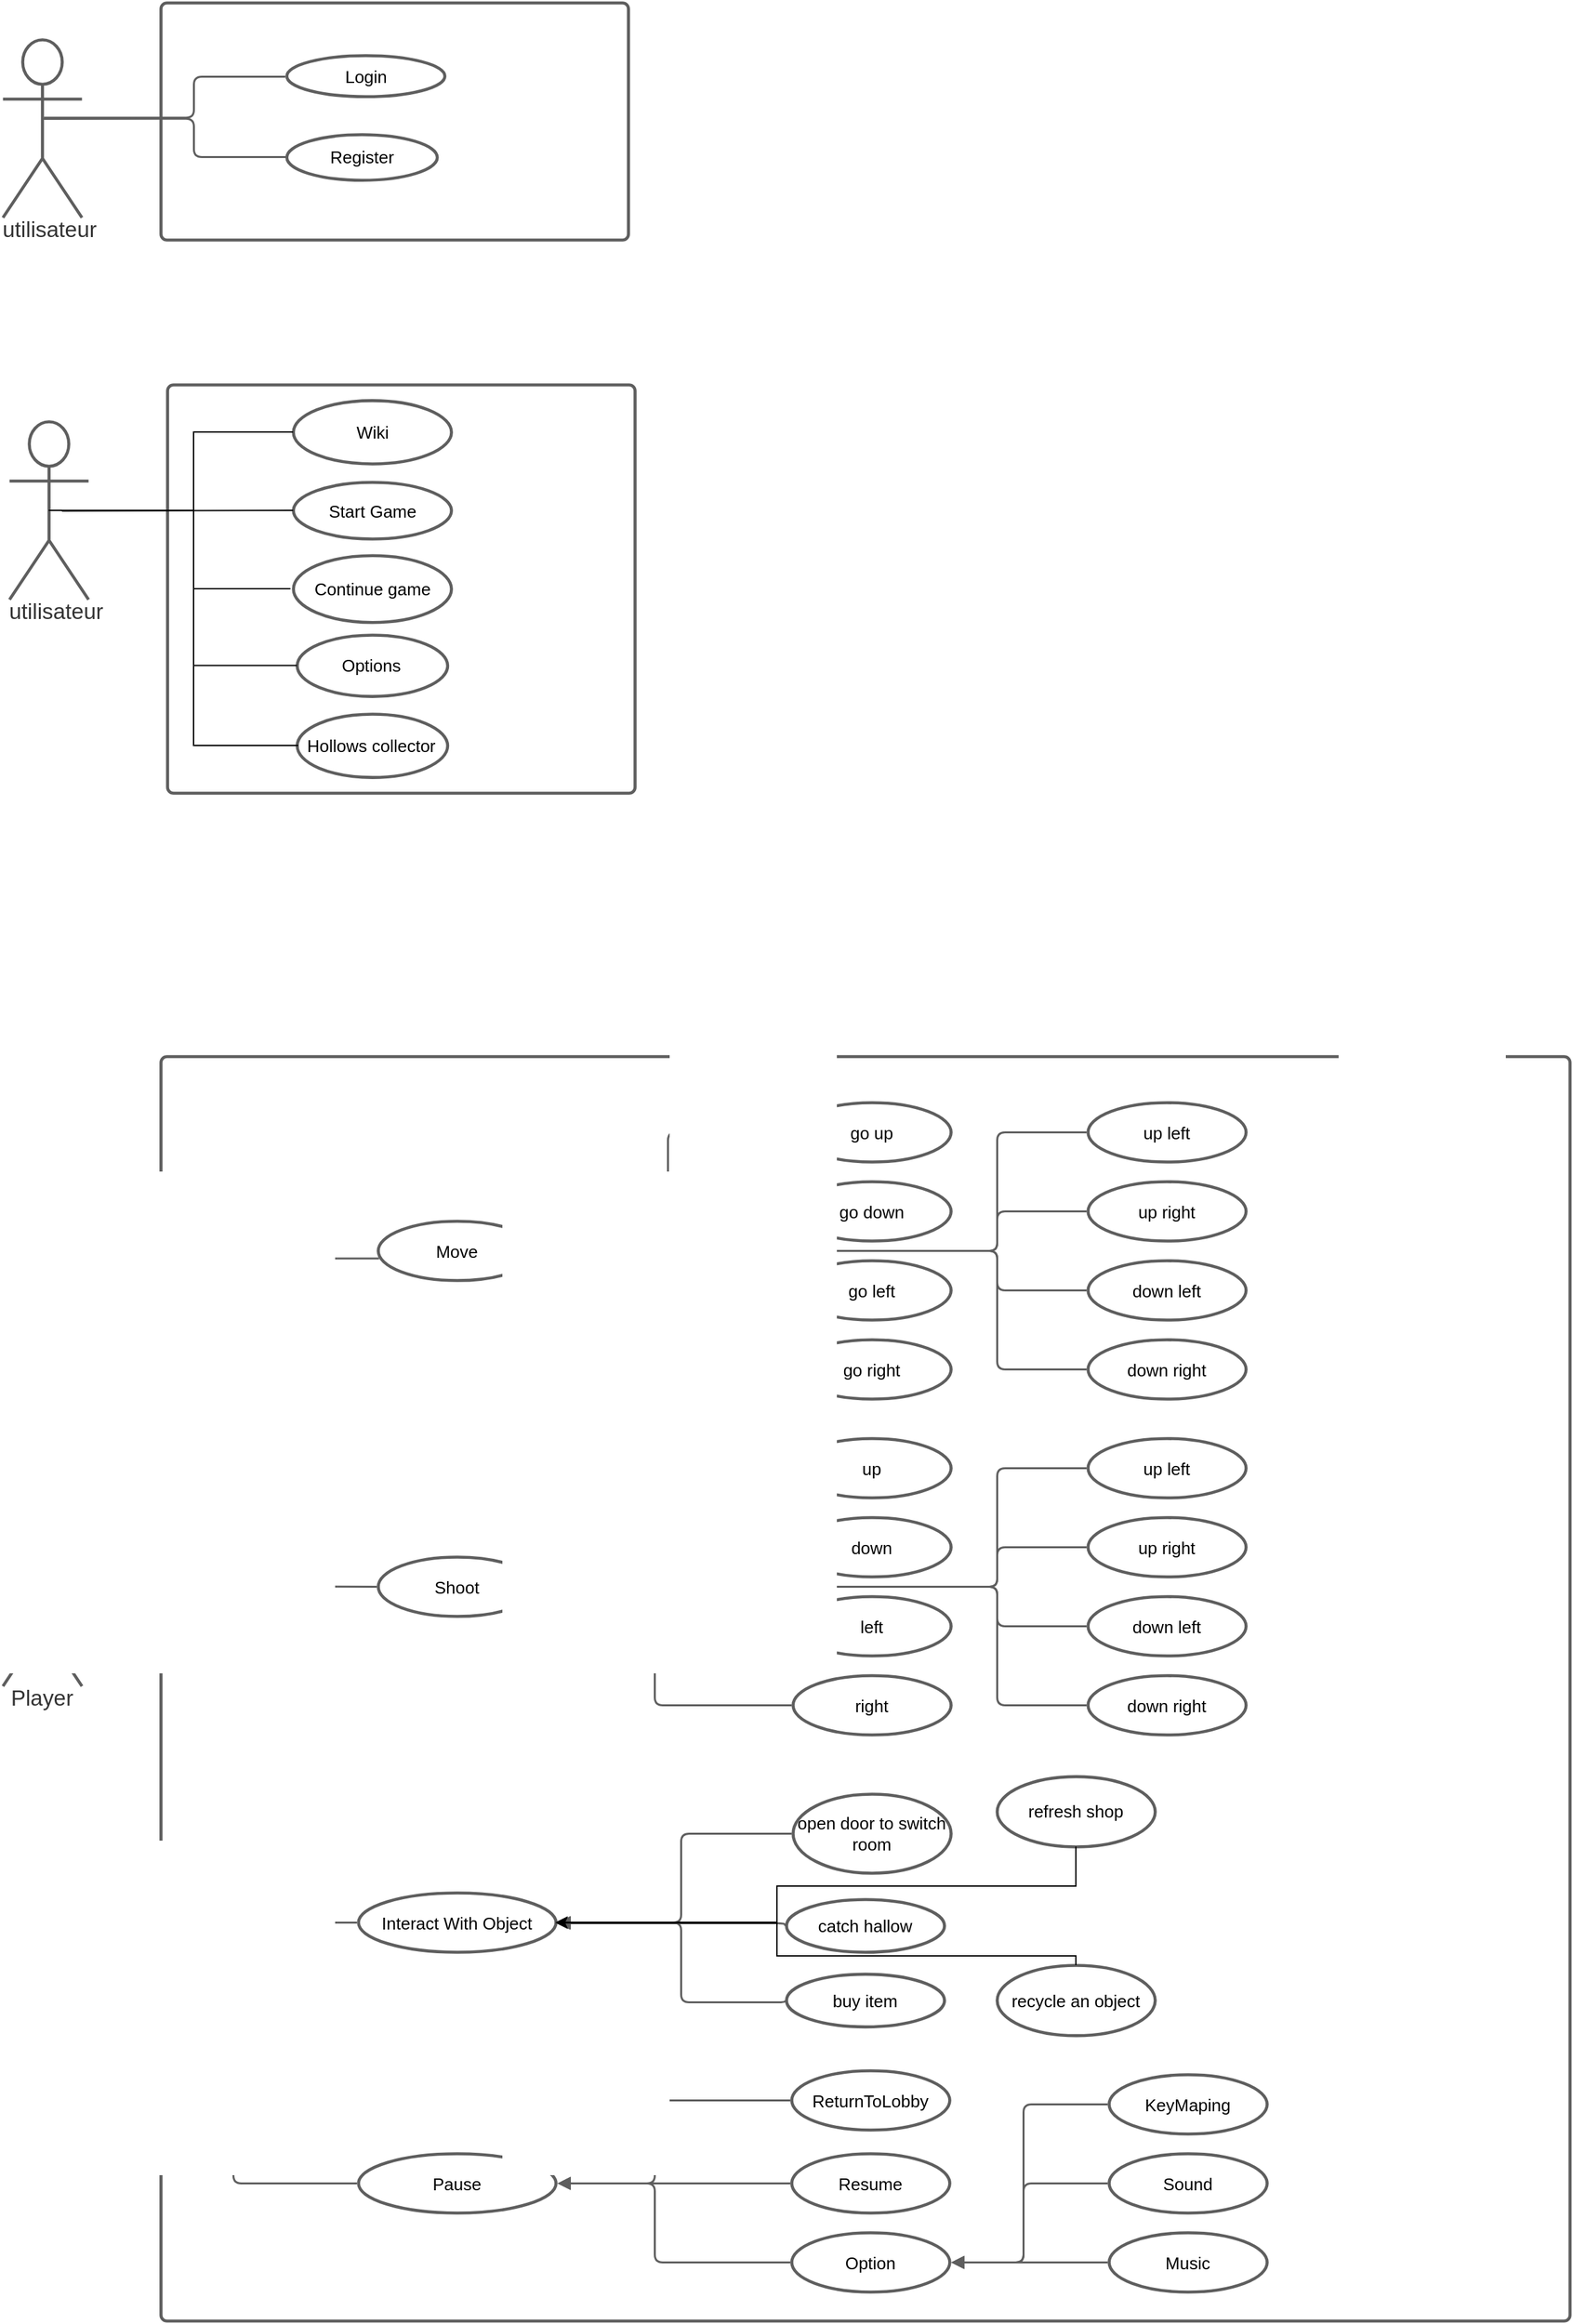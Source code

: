 <mxfile version="16.5.6" type="google"><diagram id="BdgHEoNSwH46EIOlswxy" name="Page-1"><mxGraphModel dx="1778" dy="993" grid="1" gridSize="10" guides="1" tooltips="1" connect="1" arrows="1" fold="1" page="1" pageScale="1" pageWidth="827" pageHeight="1169" math="0" shadow="0"><root><mxCell id="0"/><mxCell id="1" parent="0"/><UserObject label="Game" lucidchartObjectId="qWdTwjwofw6u" id="sD_yHgGAnbLstiq3HLPD-1"><mxCell style="html=1;overflow=block;blockSpacing=1;whiteSpace=wrap;container=1;whiteSpace=wrap;fontSize=16.7;fontColor=#333333;spacing=0;strokeColor=#5e5e5e;strokeOpacity=100;fillOpacity=0;rounded=1;absoluteArcSize=1;arcSize=9;fillColor=#000000;strokeWidth=2.3;" parent="1" vertex="1"><mxGeometry x="165" y="1120" width="1070" height="960" as="geometry"/></mxCell></UserObject><UserObject label="refresh shop" lucidchartObjectId="12dT1sv0CH3v" id="mMzs8XvbVpTG-eqEj7a--1"><mxCell style="html=1;overflow=block;blockSpacing=1;whiteSpace=wrap;ellipse;whiteSpace=wrap;fontSize=13;spacing=3.8;strokeColor=#5e5e5e;strokeOpacity=100;rounded=1;absoluteArcSize=1;arcSize=9;strokeWidth=2.3;" parent="sD_yHgGAnbLstiq3HLPD-1" vertex="1"><mxGeometry x="635" y="546.667" width="120" height="53.333" as="geometry"/></mxCell></UserObject><UserObject label="recycle an object" lucidchartObjectId="12dT1sv0CH3v" id="mMzs8XvbVpTG-eqEj7a--2"><mxCell style="html=1;overflow=block;blockSpacing=1;whiteSpace=wrap;ellipse;whiteSpace=wrap;fontSize=13;spacing=3.8;strokeColor=#5e5e5e;strokeOpacity=100;rounded=1;absoluteArcSize=1;arcSize=9;strokeWidth=2.3;" parent="sD_yHgGAnbLstiq3HLPD-1" vertex="1"><mxGeometry x="635" y="690" width="120" height="53.333" as="geometry"/></mxCell></UserObject><UserObject label="buy item" lucidchartObjectId="A3dTDRgsIFW2" id="sD_yHgGAnbLstiq3HLPD-25"><mxCell style="html=1;overflow=block;blockSpacing=1;whiteSpace=wrap;ellipse;whiteSpace=wrap;fontSize=13;spacing=3.8;strokeColor=#5e5e5e;strokeOpacity=100;rounded=1;absoluteArcSize=1;arcSize=9;strokeWidth=2.3;" parent="sD_yHgGAnbLstiq3HLPD-1" vertex="1"><mxGeometry x="475" y="696.667" width="120" height="40.0" as="geometry"/></mxCell></UserObject><UserObject label="catch hallow" lucidchartObjectId="n3dTGABzKfZ0" id="sD_yHgGAnbLstiq3HLPD-24"><mxCell style="html=1;overflow=block;blockSpacing=1;whiteSpace=wrap;ellipse;whiteSpace=wrap;fontSize=13;spacing=3.8;strokeColor=#5e5e5e;strokeOpacity=100;rounded=1;absoluteArcSize=1;arcSize=9;strokeWidth=2.3;" parent="sD_yHgGAnbLstiq3HLPD-1" vertex="1"><mxGeometry x="475" y="640.003" width="120" height="40.0" as="geometry"/></mxCell></UserObject><UserObject label="Player" lucidchartObjectId="8WdT3WtTaxcP" id="sD_yHgGAnbLstiq3HLPD-2"><mxCell style="html=1;overflow=block;blockSpacing=1;whiteSpace=wrap;shape=umlActor;labelPosition=center;verticalLabelPosition=bottom;verticalAlign=top;whiteSpace=nowrap;whiteSpace=wrap;fontSize=16.7;fontColor=#333333;spacing=0;strokeColor=#5e5e5e;strokeOpacity=100;rounded=1;absoluteArcSize=1;arcSize=9;strokeWidth=2.3;" parent="1" vertex="1"><mxGeometry x="45" y="1463" width="60" height="135" as="geometry"/></mxCell></UserObject><UserObject label="Interact With Object" lucidchartObjectId="CXdT~LI6Fotp" id="sD_yHgGAnbLstiq3HLPD-3"><mxCell style="html=1;overflow=block;blockSpacing=1;whiteSpace=wrap;ellipse;whiteSpace=wrap;fontSize=13;spacing=3.8;strokeColor=#5e5e5e;strokeOpacity=100;rounded=1;absoluteArcSize=1;arcSize=9;strokeWidth=2.3;" parent="1" vertex="1"><mxGeometry x="315" y="1755" width="150" height="45" as="geometry"/></mxCell></UserObject><UserObject label="&lt;div style=&quot;display: flex; justify-content: center; text-align: center; align-items: baseline; font-size: 0; line-height: 1.25;margin-top: -2px;&quot;&gt;&lt;span&gt;&lt;span style=&quot;font-size:13px;&quot;&gt;Move&lt;/span&gt;&lt;span style=&quot;font-size:16px;color:#000000;&quot;&gt;  &lt;/span&gt;&lt;/span&gt;&lt;/div&gt;" lucidchartObjectId=".XdTPJHjy5L9" id="sD_yHgGAnbLstiq3HLPD-4"><mxCell style="html=1;overflow=block;blockSpacing=1;whiteSpace=wrap;ellipse;whiteSpace=wrap;fontSize=13;spacing=3.8;strokeColor=#5e5e5e;strokeOpacity=100;rounded=1;absoluteArcSize=1;arcSize=9;strokeWidth=2.3;" parent="1" vertex="1"><mxGeometry x="330" y="1245" width="120" height="45" as="geometry"/></mxCell></UserObject><UserObject label="go up" lucidchartObjectId="OYdTFJfTx71e" id="sD_yHgGAnbLstiq3HLPD-5"><mxCell style="html=1;overflow=block;blockSpacing=1;whiteSpace=wrap;ellipse;whiteSpace=wrap;fontSize=13;spacing=3.8;strokeColor=#5e5e5e;strokeOpacity=100;rounded=1;absoluteArcSize=1;arcSize=9;strokeWidth=2.3;" parent="1" vertex="1"><mxGeometry x="645" y="1155" width="120" height="45" as="geometry"/></mxCell></UserObject><UserObject label="go down" lucidchartObjectId="JZdTs_t7JA3O" id="sD_yHgGAnbLstiq3HLPD-6"><mxCell style="html=1;overflow=block;blockSpacing=1;whiteSpace=wrap;ellipse;whiteSpace=wrap;fontSize=13;spacing=3.8;strokeColor=#5e5e5e;strokeOpacity=100;rounded=1;absoluteArcSize=1;arcSize=9;strokeWidth=2.3;" parent="1" vertex="1"><mxGeometry x="645" y="1215" width="120" height="45" as="geometry"/></mxCell></UserObject><UserObject label="go left" lucidchartObjectId="OZdTGfjObl7j" id="sD_yHgGAnbLstiq3HLPD-7"><mxCell style="html=1;overflow=block;blockSpacing=1;whiteSpace=wrap;ellipse;whiteSpace=wrap;fontSize=13;spacing=3.8;strokeColor=#5e5e5e;strokeOpacity=100;rounded=1;absoluteArcSize=1;arcSize=9;strokeWidth=2.3;" parent="1" vertex="1"><mxGeometry x="645" y="1275" width="120" height="45" as="geometry"/></mxCell></UserObject><UserObject label="go right" lucidchartObjectId="UZdT7quKUdpS" id="sD_yHgGAnbLstiq3HLPD-8"><mxCell style="html=1;overflow=block;blockSpacing=1;whiteSpace=wrap;ellipse;whiteSpace=wrap;fontSize=13;spacing=3.8;strokeColor=#5e5e5e;strokeOpacity=100;rounded=1;absoluteArcSize=1;arcSize=9;strokeWidth=2.3;" parent="1" vertex="1"><mxGeometry x="645" y="1335" width="120" height="45" as="geometry"/></mxCell></UserObject><UserObject label="" lucidchartObjectId="D0dTviYR3ZVf" id="sD_yHgGAnbLstiq3HLPD-9"><mxCell style="html=1;jettySize=18;whiteSpace=wrap;fontSize=13;strokeColor=#5E5E5E;strokeWidth=1.5;rounded=1;arcSize=12;edgeStyle=orthogonalEdgeStyle;startArrow=none;;endArrow=block;endFill=1;;exitX=-0.009;exitY=0.5;exitPerimeter=0;" parent="1" source="sD_yHgGAnbLstiq3HLPD-7" edge="1"><mxGeometry width="100" height="100" relative="1" as="geometry"><Array as="points"><mxPoint x="550" y="1298"/><mxPoint x="550" y="1268"/></Array><mxPoint x="451" y="1268" as="targetPoint"/></mxGeometry></mxCell></UserObject><UserObject label="" lucidchartObjectId="G0dTSCYKc~b5" id="sD_yHgGAnbLstiq3HLPD-10"><mxCell style="html=1;jettySize=18;whiteSpace=wrap;fontSize=13;strokeColor=#5E5E5E;strokeWidth=1.5;rounded=1;arcSize=12;edgeStyle=orthogonalEdgeStyle;startArrow=none;;endArrow=block;endFill=1;;exitX=-0.009;exitY=0.5;exitPerimeter=0;entryX=1.009;entryY=0.5;entryPerimeter=0;" parent="1" source="sD_yHgGAnbLstiq3HLPD-6" target="sD_yHgGAnbLstiq3HLPD-4" edge="1"><mxGeometry width="100" height="100" relative="1" as="geometry"><Array as="points"><mxPoint x="550" y="1238"/><mxPoint x="550" y="1268"/></Array></mxGeometry></mxCell></UserObject><UserObject label="" lucidchartObjectId="N0dTc5iRAROV" id="sD_yHgGAnbLstiq3HLPD-11"><mxCell style="html=1;jettySize=18;whiteSpace=wrap;fontSize=13;strokeColor=#5E5E5E;strokeWidth=1.5;rounded=1;arcSize=12;edgeStyle=orthogonalEdgeStyle;startArrow=none;;endArrow=block;endFill=1;;exitX=-0.009;exitY=0.5;exitPerimeter=0;entryX=1.009;entryY=0.5;entryPerimeter=0;" parent="1" source="sD_yHgGAnbLstiq3HLPD-5" target="sD_yHgGAnbLstiq3HLPD-4" edge="1"><mxGeometry width="100" height="100" relative="1" as="geometry"><Array as="points"><mxPoint x="550" y="1178"/><mxPoint x="550" y="1268"/></Array></mxGeometry></mxCell></UserObject><UserObject label="" lucidchartObjectId="Q0dTr-UcFuuc" id="sD_yHgGAnbLstiq3HLPD-12"><mxCell style="html=1;jettySize=18;whiteSpace=wrap;fontSize=13;strokeColor=#5E5E5E;strokeWidth=1.5;rounded=1;arcSize=12;edgeStyle=orthogonalEdgeStyle;startArrow=none;;endArrow=block;endFill=1;;exitX=-0.009;exitY=0.5;exitPerimeter=0;entryX=1.009;entryY=0.5;entryPerimeter=0;" parent="1" source="sD_yHgGAnbLstiq3HLPD-8" target="sD_yHgGAnbLstiq3HLPD-4" edge="1"><mxGeometry width="100" height="100" relative="1" as="geometry"><Array as="points"><mxPoint x="550" y="1358"/><mxPoint x="550" y="1268"/></Array></mxGeometry></mxCell></UserObject><UserObject label="" lucidchartObjectId="~0dToQ67uTnX" id="sD_yHgGAnbLstiq3HLPD-13"><mxCell style="html=1;jettySize=18;whiteSpace=wrap;fontSize=13;strokeColor=#5E5E5E;strokeWidth=1.5;rounded=1;arcSize=12;edgeStyle=orthogonalEdgeStyle;startArrow=none;;endArrow=none;;exitX=0.519;exitY=0.438;exitPerimeter=0;entryX=0.005;entryY=0.628;entryPerimeter=0;" parent="1" source="sD_yHgGAnbLstiq3HLPD-2" target="sD_yHgGAnbLstiq3HLPD-4" edge="1"><mxGeometry width="100" height="100" relative="1" as="geometry"><Array as="points"/></mxGeometry></mxCell></UserObject><UserObject label="Shoot" lucidchartObjectId="c2dTDA-ypArk" id="sD_yHgGAnbLstiq3HLPD-14"><mxCell style="html=1;overflow=block;blockSpacing=1;whiteSpace=wrap;ellipse;whiteSpace=wrap;fontSize=13;spacing=3.8;strokeColor=#5e5e5e;strokeOpacity=100;rounded=1;absoluteArcSize=1;arcSize=9;strokeWidth=2.3;" parent="1" vertex="1"><mxGeometry x="330" y="1500" width="120" height="45" as="geometry"/></mxCell></UserObject><UserObject label="up" lucidchartObjectId="c2dTnIxAsge-" id="sD_yHgGAnbLstiq3HLPD-15"><mxCell style="html=1;overflow=block;blockSpacing=1;whiteSpace=wrap;ellipse;whiteSpace=wrap;fontSize=13;spacing=3.8;strokeColor=#5e5e5e;strokeOpacity=100;rounded=1;absoluteArcSize=1;arcSize=9;strokeWidth=2.3;" parent="1" vertex="1"><mxGeometry x="645" y="1410" width="120" height="45" as="geometry"/></mxCell></UserObject><UserObject label="down" lucidchartObjectId="c2dTTEusFokK" id="sD_yHgGAnbLstiq3HLPD-16"><mxCell style="html=1;overflow=block;blockSpacing=1;whiteSpace=wrap;ellipse;whiteSpace=wrap;fontSize=13;spacing=3.8;strokeColor=#5e5e5e;strokeOpacity=100;rounded=1;absoluteArcSize=1;arcSize=9;strokeWidth=2.3;" parent="1" vertex="1"><mxGeometry x="645" y="1470" width="120" height="45" as="geometry"/></mxCell></UserObject><UserObject label="left" lucidchartObjectId="c2dTnFQSqr45" id="sD_yHgGAnbLstiq3HLPD-17"><mxCell style="html=1;overflow=block;blockSpacing=1;whiteSpace=wrap;ellipse;whiteSpace=wrap;fontSize=13;spacing=3.8;strokeColor=#5e5e5e;strokeOpacity=100;rounded=1;absoluteArcSize=1;arcSize=9;strokeWidth=2.3;" parent="1" vertex="1"><mxGeometry x="645" y="1530" width="120" height="45" as="geometry"/></mxCell></UserObject><UserObject label="right" lucidchartObjectId="c2dTZTy2W8qP" id="sD_yHgGAnbLstiq3HLPD-18"><mxCell style="html=1;overflow=block;blockSpacing=1;whiteSpace=wrap;ellipse;whiteSpace=wrap;fontSize=13;spacing=3.8;strokeColor=#5e5e5e;strokeOpacity=100;rounded=1;absoluteArcSize=1;arcSize=9;strokeWidth=2.3;" parent="1" vertex="1"><mxGeometry x="645" y="1590" width="120" height="45" as="geometry"/></mxCell></UserObject><UserObject label="" lucidchartObjectId="c2dTS-_yTCzo" id="sD_yHgGAnbLstiq3HLPD-19"><mxCell style="html=1;jettySize=18;whiteSpace=wrap;fontSize=13;strokeColor=#5E5E5E;strokeWidth=1.5;rounded=1;arcSize=12;edgeStyle=orthogonalEdgeStyle;startArrow=none;;endArrow=block;endFill=1;;exitX=-0.009;exitY=0.5;exitPerimeter=0;" parent="1" source="sD_yHgGAnbLstiq3HLPD-17" edge="1"><mxGeometry width="100" height="100" relative="1" as="geometry"><Array as="points"><mxPoint x="540" y="1553"/><mxPoint x="540" y="1523"/></Array><mxPoint x="451" y="1523" as="targetPoint"/></mxGeometry></mxCell></UserObject><UserObject label="" lucidchartObjectId="c2dTFsxkp.8W" id="sD_yHgGAnbLstiq3HLPD-20"><mxCell style="html=1;jettySize=18;whiteSpace=wrap;fontSize=13;strokeColor=#5E5E5E;strokeWidth=1.5;rounded=1;arcSize=12;edgeStyle=orthogonalEdgeStyle;startArrow=none;;endArrow=block;endFill=1;;exitX=-0.009;exitY=0.5;exitPerimeter=0;entryX=1.009;entryY=0.5;entryPerimeter=0;" parent="1" source="sD_yHgGAnbLstiq3HLPD-16" target="sD_yHgGAnbLstiq3HLPD-14" edge="1"><mxGeometry width="100" height="100" relative="1" as="geometry"><Array as="points"><mxPoint x="540" y="1493"/><mxPoint x="540" y="1523"/></Array></mxGeometry></mxCell></UserObject><UserObject label="" lucidchartObjectId="c2dTKJVyYPTN" id="sD_yHgGAnbLstiq3HLPD-21"><mxCell style="html=1;jettySize=18;whiteSpace=wrap;fontSize=13;strokeColor=#5E5E5E;strokeWidth=1.5;rounded=1;arcSize=12;edgeStyle=orthogonalEdgeStyle;startArrow=none;;endArrow=block;endFill=1;;exitX=-0.009;exitY=0.5;exitPerimeter=0;entryX=1.009;entryY=0.5;entryPerimeter=0;" parent="1" source="sD_yHgGAnbLstiq3HLPD-15" target="sD_yHgGAnbLstiq3HLPD-14" edge="1"><mxGeometry width="100" height="100" relative="1" as="geometry"><Array as="points"><mxPoint x="540" y="1433"/><mxPoint x="540" y="1523"/></Array></mxGeometry></mxCell></UserObject><UserObject label="" lucidchartObjectId="c2dTt1-_IFlq" id="sD_yHgGAnbLstiq3HLPD-22"><mxCell style="html=1;jettySize=18;whiteSpace=wrap;fontSize=13;strokeColor=#5E5E5E;strokeWidth=1.5;rounded=1;arcSize=12;edgeStyle=orthogonalEdgeStyle;startArrow=none;;endArrow=block;endFill=1;;exitX=-0.009;exitY=0.5;exitPerimeter=0;entryX=1.009;entryY=0.5;entryPerimeter=0;" parent="1" source="sD_yHgGAnbLstiq3HLPD-18" target="sD_yHgGAnbLstiq3HLPD-14" edge="1"><mxGeometry width="100" height="100" relative="1" as="geometry"><Array as="points"><mxPoint x="540" y="1613"/><mxPoint x="540" y="1523"/></Array></mxGeometry></mxCell></UserObject><UserObject label="open door to switch room" lucidchartObjectId="12dT1sv0CH3v" id="sD_yHgGAnbLstiq3HLPD-23"><mxCell style="html=1;overflow=block;blockSpacing=1;whiteSpace=wrap;ellipse;whiteSpace=wrap;fontSize=13;spacing=3.8;strokeColor=#5e5e5e;strokeOpacity=100;rounded=1;absoluteArcSize=1;arcSize=9;strokeWidth=2.3;" parent="1" vertex="1"><mxGeometry x="645" y="1680" width="120" height="60" as="geometry"/></mxCell></UserObject><UserObject label="" lucidchartObjectId="13dTgZO4zZUi" id="sD_yHgGAnbLstiq3HLPD-26"><mxCell style="html=1;jettySize=18;whiteSpace=wrap;fontSize=13;strokeColor=#5E5E5E;strokeWidth=1.5;rounded=1;arcSize=12;edgeStyle=orthogonalEdgeStyle;startArrow=none;;endArrow=none;;exitX=0.519;exitY=0.438;exitPerimeter=0;entryX=-0.009;entryY=0.5;entryPerimeter=0;" parent="1" source="sD_yHgGAnbLstiq3HLPD-2" target="sD_yHgGAnbLstiq3HLPD-14" edge="1"><mxGeometry width="100" height="100" relative="1" as="geometry"><Array as="points"/></mxGeometry></mxCell></UserObject><UserObject label="" lucidchartObjectId="63dTY2VfHdsd" id="sD_yHgGAnbLstiq3HLPD-27"><mxCell style="html=1;jettySize=18;whiteSpace=wrap;fontSize=13;strokeColor=#5E5E5E;strokeWidth=1.5;rounded=1;arcSize=12;edgeStyle=orthogonalEdgeStyle;startArrow=none;;endArrow=none;;exitX=0.519;exitY=0.438;exitPerimeter=0;entryX=-0.008;entryY=0.5;entryPerimeter=0;" parent="1" source="sD_yHgGAnbLstiq3HLPD-2" target="sD_yHgGAnbLstiq3HLPD-3" edge="1"><mxGeometry width="100" height="100" relative="1" as="geometry"><Array as="points"><mxPoint x="220" y="1522"/><mxPoint x="220" y="1778"/></Array></mxGeometry></mxCell></UserObject><UserObject label="" lucidchartObjectId="a4dTAupc3r0k" id="sD_yHgGAnbLstiq3HLPD-28"><mxCell style="html=1;jettySize=18;whiteSpace=wrap;fontSize=13;strokeColor=#5E5E5E;strokeWidth=1.5;rounded=1;arcSize=12;edgeStyle=orthogonalEdgeStyle;startArrow=none;;endArrow=block;endFill=1;;exitX=-0.009;exitY=0.5;exitPerimeter=0;entryX=1.008;entryY=0.5;entryPerimeter=0;" parent="1" source="sD_yHgGAnbLstiq3HLPD-23" target="sD_yHgGAnbLstiq3HLPD-3" edge="1"><mxGeometry width="100" height="100" relative="1" as="geometry"><Array as="points"><mxPoint x="560" y="1710"/><mxPoint x="560" y="1778"/></Array></mxGeometry></mxCell></UserObject><UserObject label="" lucidchartObjectId="k4dTHE6mqSeS" id="sD_yHgGAnbLstiq3HLPD-29"><mxCell style="html=1;jettySize=18;whiteSpace=wrap;fontSize=13;strokeColor=#5E5E5E;strokeWidth=1.5;rounded=1;arcSize=12;edgeStyle=orthogonalEdgeStyle;startArrow=none;;endArrow=block;endFill=1;;exitX=-0.009;exitY=0.5;exitPerimeter=0;" parent="1" source="sD_yHgGAnbLstiq3HLPD-24" edge="1"><mxGeometry width="100" height="100" relative="1" as="geometry"><Array as="points"><mxPoint x="639" y="1778"/></Array><mxPoint x="466" y="1778" as="targetPoint"/></mxGeometry></mxCell></UserObject><UserObject label="" lucidchartObjectId="B4dTs9KnD4a8" id="sD_yHgGAnbLstiq3HLPD-30"><mxCell style="html=1;jettySize=18;whiteSpace=wrap;fontSize=13;strokeColor=#5E5E5E;strokeWidth=1.5;rounded=1;arcSize=12;edgeStyle=orthogonalEdgeStyle;startArrow=none;;endArrow=block;endFill=1;;exitX=-0.009;exitY=0.5;exitPerimeter=0;entryX=1.008;entryY=0.5;entryPerimeter=0;" parent="1" source="sD_yHgGAnbLstiq3HLPD-25" target="sD_yHgGAnbLstiq3HLPD-3" edge="1"><mxGeometry width="100" height="100" relative="1" as="geometry"><Array as="points"><mxPoint x="560" y="1838"/><mxPoint x="560" y="1778"/></Array></mxGeometry></mxCell></UserObject><UserObject label="up left" lucidchartObjectId="u7dTroo4l03_" id="sD_yHgGAnbLstiq3HLPD-31"><mxCell style="html=1;overflow=block;blockSpacing=1;whiteSpace=wrap;ellipse;whiteSpace=wrap;fontSize=13;spacing=3.8;strokeColor=#5e5e5e;strokeOpacity=100;rounded=1;absoluteArcSize=1;arcSize=9;strokeWidth=2.3;" parent="1" vertex="1"><mxGeometry x="869" y="1155" width="120" height="45" as="geometry"/></mxCell></UserObject><UserObject label="up right" lucidchartObjectId="u7dTtph6URAM" id="sD_yHgGAnbLstiq3HLPD-32"><mxCell style="html=1;overflow=block;blockSpacing=1;whiteSpace=wrap;ellipse;whiteSpace=wrap;fontSize=13;spacing=3.8;strokeColor=#5e5e5e;strokeOpacity=100;rounded=1;absoluteArcSize=1;arcSize=9;strokeWidth=2.3;" parent="1" vertex="1"><mxGeometry x="869" y="1215" width="120" height="45" as="geometry"/></mxCell></UserObject><UserObject label="down left" lucidchartObjectId="u7dTu8R3~lP3" id="sD_yHgGAnbLstiq3HLPD-33"><mxCell style="html=1;overflow=block;blockSpacing=1;whiteSpace=wrap;ellipse;whiteSpace=wrap;fontSize=13;spacing=3.8;strokeColor=#5e5e5e;strokeOpacity=100;rounded=1;absoluteArcSize=1;arcSize=9;strokeWidth=2.3;" parent="1" vertex="1"><mxGeometry x="869" y="1275" width="120" height="45" as="geometry"/></mxCell></UserObject><UserObject label="down right" lucidchartObjectId="u7dTmJOzW90S" id="sD_yHgGAnbLstiq3HLPD-34"><mxCell style="html=1;overflow=block;blockSpacing=1;whiteSpace=wrap;ellipse;whiteSpace=wrap;fontSize=13;spacing=3.8;strokeColor=#5e5e5e;strokeOpacity=100;rounded=1;absoluteArcSize=1;arcSize=9;strokeWidth=2.3;" parent="1" vertex="1"><mxGeometry x="869" y="1335" width="120" height="45" as="geometry"/></mxCell></UserObject><UserObject label="" lucidchartObjectId="47dT1IAnxVQ8" id="sD_yHgGAnbLstiq3HLPD-35"><mxCell style="html=1;jettySize=18;whiteSpace=wrap;fontSize=13;strokeColor=#5E5E5E;strokeWidth=1.5;rounded=1;arcSize=12;edgeStyle=orthogonalEdgeStyle;startArrow=none;;endArrow=block;endFill=1;;exitX=-0.009;exitY=0.5;exitPerimeter=0;entryX=1.009;entryY=0.5;entryPerimeter=0;" parent="1" source="sD_yHgGAnbLstiq3HLPD-34" target="sD_yHgGAnbLstiq3HLPD-4" edge="1"><mxGeometry width="100" height="100" relative="1" as="geometry"><Array as="points"><mxPoint x="800" y="1358"/><mxPoint x="800" y="1268"/></Array></mxGeometry></mxCell></UserObject><UserObject label="" lucidchartObjectId="67dTPXd81FRk" id="sD_yHgGAnbLstiq3HLPD-36"><mxCell style="html=1;jettySize=18;whiteSpace=wrap;fontSize=13;strokeColor=#5E5E5E;strokeWidth=1.5;rounded=1;arcSize=12;edgeStyle=orthogonalEdgeStyle;startArrow=none;;endArrow=block;endFill=1;;exitX=-0.009;exitY=0.5;exitPerimeter=0;entryX=1.009;entryY=0.5;entryPerimeter=0;" parent="1" source="sD_yHgGAnbLstiq3HLPD-33" target="sD_yHgGAnbLstiq3HLPD-4" edge="1"><mxGeometry width="100" height="100" relative="1" as="geometry"><Array as="points"><mxPoint x="800" y="1298"/><mxPoint x="800" y="1268"/></Array></mxGeometry></mxCell></UserObject><UserObject label="" lucidchartObjectId="97dTymHXZStc" id="sD_yHgGAnbLstiq3HLPD-37"><mxCell style="html=1;jettySize=18;whiteSpace=wrap;fontSize=13;strokeColor=#5E5E5E;strokeWidth=1.5;rounded=1;arcSize=12;edgeStyle=orthogonalEdgeStyle;startArrow=none;;endArrow=block;endFill=1;;exitX=-0.009;exitY=0.5;exitPerimeter=0;entryX=1.009;entryY=0.5;entryPerimeter=0;" parent="1" source="sD_yHgGAnbLstiq3HLPD-32" target="sD_yHgGAnbLstiq3HLPD-4" edge="1"><mxGeometry width="100" height="100" relative="1" as="geometry"><Array as="points"><mxPoint x="800" y="1238"/><mxPoint x="800" y="1268"/></Array></mxGeometry></mxCell></UserObject><UserObject label="" lucidchartObjectId=".7dT64PyQ5A8" id="sD_yHgGAnbLstiq3HLPD-38"><mxCell style="html=1;jettySize=18;whiteSpace=wrap;fontSize=13;strokeColor=#5E5E5E;strokeWidth=1.5;rounded=1;arcSize=12;edgeStyle=orthogonalEdgeStyle;startArrow=none;;endArrow=block;endFill=1;;exitX=-0.009;exitY=0.5;exitPerimeter=0;entryX=1.009;entryY=0.5;entryPerimeter=0;" parent="1" source="sD_yHgGAnbLstiq3HLPD-31" target="sD_yHgGAnbLstiq3HLPD-4" edge="1"><mxGeometry width="100" height="100" relative="1" as="geometry"><Array as="points"><mxPoint x="800" y="1178"/><mxPoint x="800" y="1268"/></Array></mxGeometry></mxCell></UserObject><UserObject label="Pause" lucidchartObjectId="j9dTzZiPEs4K" id="sD_yHgGAnbLstiq3HLPD-39"><mxCell style="html=1;overflow=block;blockSpacing=1;whiteSpace=wrap;ellipse;whiteSpace=wrap;fontSize=13;spacing=3.8;strokeColor=#5e5e5e;strokeOpacity=100;rounded=1;absoluteArcSize=1;arcSize=9;strokeWidth=2.3;" parent="1" vertex="1"><mxGeometry x="315" y="1953" width="150" height="45" as="geometry"/></mxCell></UserObject><UserObject label="up left" lucidchartObjectId="n9dTvIKpP4xh" id="sD_yHgGAnbLstiq3HLPD-40"><mxCell style="html=1;overflow=block;blockSpacing=1;whiteSpace=wrap;ellipse;whiteSpace=wrap;fontSize=13;spacing=3.8;strokeColor=#5e5e5e;strokeOpacity=100;rounded=1;absoluteArcSize=1;arcSize=9;strokeWidth=2.3;" parent="1" vertex="1"><mxGeometry x="869" y="1410" width="120" height="45" as="geometry"/></mxCell></UserObject><UserObject label="up right" lucidchartObjectId="n9dTJKFdgz72" id="sD_yHgGAnbLstiq3HLPD-41"><mxCell style="html=1;overflow=block;blockSpacing=1;whiteSpace=wrap;ellipse;whiteSpace=wrap;fontSize=13;spacing=3.8;strokeColor=#5e5e5e;strokeOpacity=100;rounded=1;absoluteArcSize=1;arcSize=9;strokeWidth=2.3;" parent="1" vertex="1"><mxGeometry x="869" y="1470" width="120" height="45" as="geometry"/></mxCell></UserObject><UserObject label="down left" lucidchartObjectId="n9dT5y87mUEG" id="sD_yHgGAnbLstiq3HLPD-42"><mxCell style="html=1;overflow=block;blockSpacing=1;whiteSpace=wrap;ellipse;whiteSpace=wrap;fontSize=13;spacing=3.8;strokeColor=#5e5e5e;strokeOpacity=100;rounded=1;absoluteArcSize=1;arcSize=9;strokeWidth=2.3;" parent="1" vertex="1"><mxGeometry x="869" y="1530" width="120" height="45" as="geometry"/></mxCell></UserObject><UserObject label="down right" lucidchartObjectId="n9dTRazEH4DF" id="sD_yHgGAnbLstiq3HLPD-43"><mxCell style="html=1;overflow=block;blockSpacing=1;whiteSpace=wrap;ellipse;whiteSpace=wrap;fontSize=13;spacing=3.8;strokeColor=#5e5e5e;strokeOpacity=100;rounded=1;absoluteArcSize=1;arcSize=9;strokeWidth=2.3;" parent="1" vertex="1"><mxGeometry x="869" y="1590" width="120" height="45" as="geometry"/></mxCell></UserObject><UserObject label="" lucidchartObjectId="C9dTW8~8ZG2h" id="sD_yHgGAnbLstiq3HLPD-44"><mxCell style="html=1;jettySize=18;whiteSpace=wrap;fontSize=13;strokeColor=#5E5E5E;strokeWidth=1.5;rounded=1;arcSize=12;edgeStyle=orthogonalEdgeStyle;startArrow=none;;endArrow=block;endFill=1;;exitX=-0.009;exitY=0.5;exitPerimeter=0;entryX=1.009;entryY=0.5;entryPerimeter=0;" parent="1" source="sD_yHgGAnbLstiq3HLPD-40" target="sD_yHgGAnbLstiq3HLPD-14" edge="1"><mxGeometry width="100" height="100" relative="1" as="geometry"><Array as="points"><mxPoint x="800" y="1433"/><mxPoint x="800" y="1523"/></Array></mxGeometry></mxCell></UserObject><UserObject label="" lucidchartObjectId="I9dTphoBsTAZ" id="sD_yHgGAnbLstiq3HLPD-45"><mxCell style="html=1;jettySize=18;whiteSpace=wrap;fontSize=13;strokeColor=#5E5E5E;strokeWidth=1.5;rounded=1;arcSize=12;edgeStyle=orthogonalEdgeStyle;startArrow=none;;endArrow=none;;exitX=0.519;exitY=0.438;exitPerimeter=0;entryX=-0.008;entryY=0.5;entryPerimeter=0;" parent="1" source="sD_yHgGAnbLstiq3HLPD-2" target="sD_yHgGAnbLstiq3HLPD-39" edge="1"><mxGeometry width="100" height="100" relative="1" as="geometry"><Array as="points"><mxPoint x="220" y="1522"/><mxPoint x="220" y="1976"/></Array></mxGeometry></mxCell></UserObject><UserObject label="" lucidchartObjectId="K9dTxLgASnTo" id="sD_yHgGAnbLstiq3HLPD-46"><mxCell style="html=1;jettySize=18;whiteSpace=wrap;fontSize=13;strokeColor=#5E5E5E;strokeWidth=1.5;rounded=1;arcSize=12;edgeStyle=orthogonalEdgeStyle;startArrow=none;;endArrow=block;endFill=1;;exitX=-0.009;exitY=0.5;exitPerimeter=0;entryX=1.009;entryY=0.5;entryPerimeter=0;" parent="1" source="sD_yHgGAnbLstiq3HLPD-41" target="sD_yHgGAnbLstiq3HLPD-14" edge="1"><mxGeometry width="100" height="100" relative="1" as="geometry"><Array as="points"><mxPoint x="800" y="1493"/><mxPoint x="800" y="1523"/></Array></mxGeometry></mxCell></UserObject><UserObject label="" lucidchartObjectId="s~dTlc8l15Zy" id="sD_yHgGAnbLstiq3HLPD-47"><mxCell style="html=1;jettySize=18;whiteSpace=wrap;fontSize=13;strokeColor=#5E5E5E;strokeWidth=1.5;rounded=1;arcSize=12;edgeStyle=orthogonalEdgeStyle;startArrow=none;;endArrow=block;endFill=1;;exitX=-0.009;exitY=0.5;exitPerimeter=0;entryX=1.009;entryY=0.5;entryPerimeter=0;" parent="1" source="sD_yHgGAnbLstiq3HLPD-42" target="sD_yHgGAnbLstiq3HLPD-14" edge="1"><mxGeometry width="100" height="100" relative="1" as="geometry"><Array as="points"><mxPoint x="800" y="1553"/><mxPoint x="800" y="1523"/></Array></mxGeometry></mxCell></UserObject><UserObject label="" lucidchartObjectId="Z~dTSSpu-BiT" id="sD_yHgGAnbLstiq3HLPD-48"><mxCell style="html=1;jettySize=18;whiteSpace=wrap;fontSize=13;strokeColor=#5E5E5E;strokeWidth=1.5;rounded=1;arcSize=12;edgeStyle=orthogonalEdgeStyle;startArrow=none;;endArrow=block;endFill=1;;exitX=-0.009;exitY=0.5;exitPerimeter=0;entryX=1.009;entryY=0.5;entryPerimeter=0;" parent="1" source="sD_yHgGAnbLstiq3HLPD-43" target="sD_yHgGAnbLstiq3HLPD-14" edge="1"><mxGeometry width="100" height="100" relative="1" as="geometry"><Array as="points"><mxPoint x="800" y="1613"/><mxPoint x="800" y="1523"/></Array></mxGeometry></mxCell></UserObject><UserObject label="ReturnToLobby" lucidchartObjectId="8beTvBwIaSVo" id="sD_yHgGAnbLstiq3HLPD-49"><mxCell style="html=1;overflow=block;blockSpacing=1;whiteSpace=wrap;ellipse;whiteSpace=wrap;fontSize=13;spacing=3.8;strokeColor=#5e5e5e;strokeOpacity=100;rounded=1;absoluteArcSize=1;arcSize=9;strokeWidth=2.3;" parent="1" vertex="1"><mxGeometry x="644" y="1890" width="120" height="45" as="geometry"/></mxCell></UserObject><UserObject label="Resume" lucidchartObjectId="_beTk0iLdsqU" id="sD_yHgGAnbLstiq3HLPD-50"><mxCell style="html=1;overflow=block;blockSpacing=1;whiteSpace=wrap;ellipse;whiteSpace=wrap;fontSize=13;spacing=3.8;strokeColor=#5e5e5e;strokeOpacity=100;rounded=1;absoluteArcSize=1;arcSize=9;strokeWidth=2.3;" parent="1" vertex="1"><mxGeometry x="644" y="1953" width="120" height="45" as="geometry"/></mxCell></UserObject><UserObject label="" lucidchartObjectId="IceTEnXjyty1" id="sD_yHgGAnbLstiq3HLPD-51"><mxCell style="html=1;jettySize=18;whiteSpace=wrap;fontSize=13;strokeColor=#5E5E5E;strokeWidth=1.5;rounded=1;arcSize=12;edgeStyle=orthogonalEdgeStyle;startArrow=block;startFill=1;;endArrow=none;;exitX=1.008;exitY=0.5;exitPerimeter=0;entryX=-0.009;entryY=0.5;entryPerimeter=0;" parent="1" source="sD_yHgGAnbLstiq3HLPD-39" target="sD_yHgGAnbLstiq3HLPD-49" edge="1"><mxGeometry width="100" height="100" relative="1" as="geometry"><Array as="points"><mxPoint x="540" y="1976"/><mxPoint x="540" y="1912"/></Array></mxGeometry></mxCell></UserObject><UserObject label="" lucidchartObjectId="-ceT_KiMUBjM" id="sD_yHgGAnbLstiq3HLPD-52"><mxCell style="html=1;jettySize=18;whiteSpace=wrap;fontSize=13;strokeColor=#5E5E5E;strokeWidth=1.5;rounded=1;arcSize=12;edgeStyle=orthogonalEdgeStyle;startArrow=none;;endArrow=block;endFill=1;;exitX=-0.009;exitY=0.5;exitPerimeter=0;entryX=1.008;entryY=0.5;entryPerimeter=0;" parent="1" source="sD_yHgGAnbLstiq3HLPD-50" target="sD_yHgGAnbLstiq3HLPD-39" edge="1"><mxGeometry width="100" height="100" relative="1" as="geometry"><Array as="points"/></mxGeometry></mxCell></UserObject><UserObject label="Option" lucidchartObjectId="rdeT9xq0Z3TE" id="sD_yHgGAnbLstiq3HLPD-53"><mxCell style="html=1;overflow=block;blockSpacing=1;whiteSpace=wrap;ellipse;whiteSpace=wrap;fontSize=13;spacing=3.8;strokeColor=#5e5e5e;strokeOpacity=100;rounded=1;absoluteArcSize=1;arcSize=9;strokeWidth=2.3;" parent="1" vertex="1"><mxGeometry x="644" y="2013" width="120" height="45" as="geometry"/></mxCell></UserObject><UserObject label="Sound" lucidchartObjectId="BdeTEhL4DFmn" id="sD_yHgGAnbLstiq3HLPD-54"><mxCell style="html=1;overflow=block;blockSpacing=1;whiteSpace=wrap;ellipse;whiteSpace=wrap;fontSize=13;spacing=3.8;strokeColor=#5e5e5e;strokeOpacity=100;rounded=1;absoluteArcSize=1;arcSize=9;strokeWidth=2.3;" parent="1" vertex="1"><mxGeometry x="885" y="1953" width="120" height="45" as="geometry"/></mxCell></UserObject><UserObject label="Music" lucidchartObjectId="BdeTVpIrEuha" id="sD_yHgGAnbLstiq3HLPD-55"><mxCell style="html=1;overflow=block;blockSpacing=1;whiteSpace=wrap;ellipse;whiteSpace=wrap;fontSize=13;spacing=3.8;strokeColor=#5e5e5e;strokeOpacity=100;rounded=1;absoluteArcSize=1;arcSize=9;strokeWidth=2.3;" parent="1" vertex="1"><mxGeometry x="885" y="2013" width="120" height="45" as="geometry"/></mxCell></UserObject><UserObject label="" lucidchartObjectId="EdeTANklo8Cz" id="sD_yHgGAnbLstiq3HLPD-56"><mxCell style="html=1;jettySize=18;whiteSpace=wrap;fontSize=13;strokeColor=#5E5E5E;strokeWidth=1.5;rounded=1;arcSize=12;edgeStyle=orthogonalEdgeStyle;startArrow=none;;endArrow=block;endFill=1;;exitX=-0.009;exitY=0.5;exitPerimeter=0;entryX=1.008;entryY=0.5;entryPerimeter=0;" parent="1" source="sD_yHgGAnbLstiq3HLPD-53" target="sD_yHgGAnbLstiq3HLPD-39" edge="1"><mxGeometry width="100" height="100" relative="1" as="geometry"><Array as="points"><mxPoint x="540" y="2036"/><mxPoint x="540" y="1976"/></Array></mxGeometry></mxCell></UserObject><UserObject label="KeyMaping" lucidchartObjectId="XdeT_MXv2FYO" id="sD_yHgGAnbLstiq3HLPD-57"><mxCell style="html=1;overflow=block;blockSpacing=1;whiteSpace=wrap;ellipse;whiteSpace=wrap;fontSize=13;spacing=3.8;strokeColor=#5e5e5e;strokeOpacity=100;rounded=1;absoluteArcSize=1;arcSize=9;strokeWidth=2.3;" parent="1" vertex="1"><mxGeometry x="885" y="1893" width="120" height="45" as="geometry"/></mxCell></UserObject><UserObject label="" lucidchartObjectId="feeTmkITxac9" id="sD_yHgGAnbLstiq3HLPD-58"><mxCell style="html=1;jettySize=18;whiteSpace=wrap;fontSize=13;strokeColor=#5E5E5E;strokeWidth=1.5;rounded=1;arcSize=12;edgeStyle=orthogonalEdgeStyle;startArrow=none;;endArrow=block;endFill=1;;exitX=-0.009;exitY=0.5;exitPerimeter=0;entryX=1.009;entryY=0.5;entryPerimeter=0;" parent="1" source="sD_yHgGAnbLstiq3HLPD-57" target="sD_yHgGAnbLstiq3HLPD-53" edge="1"><mxGeometry width="100" height="100" relative="1" as="geometry"><Array as="points"><mxPoint x="820" y="1916"/><mxPoint x="820" y="2036"/></Array></mxGeometry></mxCell></UserObject><UserObject label="" lucidchartObjectId="QeeT.zJ7eN3P" id="sD_yHgGAnbLstiq3HLPD-59"><mxCell style="html=1;jettySize=18;whiteSpace=wrap;fontSize=13;strokeColor=#5E5E5E;strokeWidth=1.5;rounded=1;arcSize=12;edgeStyle=orthogonalEdgeStyle;startArrow=none;;endArrow=block;endFill=1;;exitX=-0.009;exitY=0.5;exitPerimeter=0;entryX=1.009;entryY=0.5;entryPerimeter=0;" parent="1" source="sD_yHgGAnbLstiq3HLPD-54" target="sD_yHgGAnbLstiq3HLPD-53" edge="1"><mxGeometry width="100" height="100" relative="1" as="geometry"><Array as="points"><mxPoint x="820" y="1976"/><mxPoint x="820" y="2036"/></Array></mxGeometry></mxCell></UserObject><UserObject label="" lucidchartObjectId="~eeTwZgbQ~77" id="sD_yHgGAnbLstiq3HLPD-60"><mxCell style="html=1;jettySize=18;whiteSpace=wrap;fontSize=13;strokeColor=#5E5E5E;strokeWidth=1.5;rounded=1;arcSize=12;edgeStyle=orthogonalEdgeStyle;startArrow=none;;endArrow=block;endFill=1;;exitX=-0.009;exitY=0.5;exitPerimeter=0;entryX=1.009;entryY=0.5;entryPerimeter=0;" parent="1" source="sD_yHgGAnbLstiq3HLPD-55" target="sD_yHgGAnbLstiq3HLPD-53" edge="1"><mxGeometry width="100" height="100" relative="1" as="geometry"><Array as="points"/></mxGeometry></mxCell></UserObject><mxCell id="mMzs8XvbVpTG-eqEj7a--3" style="edgeStyle=orthogonalEdgeStyle;rounded=0;orthogonalLoop=1;jettySize=auto;html=1;entryX=1;entryY=0.5;entryDx=0;entryDy=0;" parent="1" source="mMzs8XvbVpTG-eqEj7a--1" target="sD_yHgGAnbLstiq3HLPD-3" edge="1"><mxGeometry relative="1" as="geometry"><Array as="points"><mxPoint x="860" y="1750"/><mxPoint x="633" y="1750"/><mxPoint x="633" y="1778"/></Array></mxGeometry></mxCell><mxCell id="mMzs8XvbVpTG-eqEj7a--4" style="edgeStyle=orthogonalEdgeStyle;rounded=0;orthogonalLoop=1;jettySize=auto;html=1;exitX=0.5;exitY=0;exitDx=0;exitDy=0;" parent="1" source="mMzs8XvbVpTG-eqEj7a--2" edge="1"><mxGeometry relative="1" as="geometry"><mxPoint x="836.021" y="1803" as="sourcePoint"/><mxPoint x="465" y="1778" as="targetPoint"/><Array as="points"><mxPoint x="860" y="1803"/><mxPoint x="633" y="1803"/><mxPoint x="633" y="1778"/></Array></mxGeometry></mxCell><UserObject label="" lucidchartObjectId="qWdTwjwofw6u" id="t0j2iTDl9loOrhYtntkU-1"><mxCell style="html=1;overflow=block;blockSpacing=1;whiteSpace=wrap;container=1;whiteSpace=wrap;fontSize=16.7;fontColor=#333333;spacing=0;strokeColor=#5e5e5e;strokeOpacity=100;fillOpacity=0;rounded=1;absoluteArcSize=1;arcSize=9;fillColor=#000000;strokeWidth=2.3;align=center;" vertex="1" parent="1"><mxGeometry x="165" y="320" width="355" height="180" as="geometry"/></mxCell></UserObject><UserObject label="Register" lucidchartObjectId="c2dTDA-ypArk" id="t0j2iTDl9loOrhYtntkU-65"><mxCell style="html=1;overflow=block;blockSpacing=1;whiteSpace=wrap;ellipse;whiteSpace=wrap;fontSize=13;spacing=3.8;strokeColor=#5e5e5e;strokeOpacity=100;rounded=1;absoluteArcSize=1;arcSize=9;strokeWidth=2.3;" vertex="1" parent="t0j2iTDl9loOrhYtntkU-1"><mxGeometry x="95.58" y="100.002" width="114.25" height="34.615" as="geometry"/></mxCell></UserObject><UserObject label="Login&lt;span style=&quot;color: rgba(0 , 0 , 0 , 0) ; font-family: monospace ; font-size: 0px&quot;&gt;%3CmxGraphModel%3E%3Croot%3E%3CmxCell%20id%3D%220%22%2F%3E%3CmxCell%20id%3D%221%22%20parent%3D%220%22%2F%3E%3CUserObject%20label%3D%22Game%22%20lucidchartObjectId%3D%22qWdTwjwofw6u%22%20id%3D%222%22%3E%3CmxCell%20style%3D%22html%3D1%3Boverflow%3Dblock%3BblockSpacing%3D1%3BwhiteSpace%3Dwrap%3Bcontainer%3D1%3BwhiteSpace%3Dwrap%3BfontSize%3D16.7%3BfontColor%3D%23333333%3Bspacing%3D0%3BstrokeColor%3D%235e5e5e%3BstrokeOpacity%3D100%3BfillOpacity%3D0%3Brounded%3D1%3BabsoluteArcSize%3D1%3BarcSize%3D9%3BfillColor%3D%23000000%3BstrokeWidth%3D2.3%3B%22%20vertex%3D%221%22%20parent%3D%221%22%3E%3CmxGeometry%20x%3D%22165%22%20y%3D%221065%22%20width%3D%221070%22%20height%3D%221080%22%20as%3D%22geometry%22%2F%3E%3C%2FmxCell%3E%3C%2FUserObject%3E%3CUserObject%20label%3D%22refresh%20shop%22%20lucidchartObjectId%3D%2212dT1sv0CH3v%22%20id%3D%223%22%3E%3CmxCell%20style%3D%22html%3D1%3Boverflow%3Dblock%3BblockSpacing%3D1%3BwhiteSpace%3Dwrap%3Bellipse%3BwhiteSpace%3Dwrap%3BfontSize%3D13%3Bspacing%3D3.8%3BstrokeColor%3D%235e5e5e%3BstrokeOpacity%3D100%3Brounded%3D1%3BabsoluteArcSize%3D1%3BarcSize%3D9%3BstrokeWidth%3D2.3%3B%22%20vertex%3D%221%22%20parent%3D%222%22%3E%3CmxGeometry%20x%3D%22635%22%20y%3D%22615%22%20width%3D%22120%22%20height%3D%2260%22%20as%3D%22geometry%22%2F%3E%3C%2FmxCell%3E%3C%2FUserObject%3E%3CUserObject%20label%3D%22recycle%20an%20object%22%20lucidchartObjectId%3D%2212dT1sv0CH3v%22%20id%3D%224%22%3E%3CmxCell%20style%3D%22html%3D1%3Boverflow%3Dblock%3BblockSpacing%3D1%3BwhiteSpace%3Dwrap%3Bellipse%3BwhiteSpace%3Dwrap%3BfontSize%3D13%3Bspacing%3D3.8%3BstrokeColor%3D%235e5e5e%3BstrokeOpacity%3D100%3Brounded%3D1%3BabsoluteArcSize%3D1%3BarcSize%3D9%3BstrokeWidth%3D2.3%3B%22%20vertex%3D%221%22%20parent%3D%222%22%3E%3CmxGeometry%20x%3D%22635%22%20y%3D%22742.5%22%20width%3D%22120%22%20height%3D%2260%22%20as%3D%22geometry%22%2F%3E%3C%2FmxCell%3E%3C%2FUserObject%3E%3CUserObject%20label%3D%22buy%20item%22%20lucidchartObjectId%3D%22A3dTDRgsIFW2%22%20id%3D%225%22%3E%3CmxCell%20style%3D%22html%3D1%3Boverflow%3Dblock%3BblockSpacing%3D1%3BwhiteSpace%3Dwrap%3Bellipse%3BwhiteSpace%3Dwrap%3BfontSize%3D13%3Bspacing%3D3.8%3BstrokeColor%3D%235e5e5e%3BstrokeOpacity%3D100%3Brounded%3D1%3BabsoluteArcSize%3D1%3BarcSize%3D9%3BstrokeWidth%3D2.3%3B%22%20vertex%3D%221%22%20parent%3D%222%22%3E%3CmxGeometry%20x%3D%22475%22%20y%3D%22750%22%20width%3D%22120%22%20height%3D%2245%22%20as%3D%22geometry%22%2F%3E%3C%2FmxCell%3E%3C%2FUserObject%3E%3CUserObject%20label%3D%22catch%20hallow%22%20lucidchartObjectId%3D%22n3dTGABzKfZ0%22%20id%3D%226%22%3E%3CmxCell%20style%3D%22html%3D1%3Boverflow%3Dblock%3BblockSpacing%3D1%3BwhiteSpace%3Dwrap%3Bellipse%3BwhiteSpace%3Dwrap%3BfontSize%3D13%3Bspacing%3D3.8%3BstrokeColor%3D%235e5e5e%3BstrokeOpacity%3D100%3Brounded%3D1%3BabsoluteArcSize%3D1%3BarcSize%3D9%3BstrokeWidth%3D2.3%3B%22%20vertex%3D%221%22%20parent%3D%222%22%3E%3CmxGeometry%20x%3D%22475%22%20y%3D%22690%22%20width%3D%22120%22%20height%3D%2245%22%20as%3D%22geometry%22%2F%3E%3C%2FmxCell%3E%3C%2FUserObject%3E%3CUserObject%20label%3D%22Player%22%20lucidchartObjectId%3D%228WdT3WtTaxcP%22%20id%3D%227%22%3E%3CmxCell%20style%3D%22html%3D1%3Boverflow%3Dblock%3BblockSpacing%3D1%3BwhiteSpace%3Dwrap%3Bshape%3DumlActor%3BlabelPosition%3Dcenter%3BverticalLabelPosition%3Dbottom%3BverticalAlign%3Dtop%3BwhiteSpace%3Dnowrap%3BwhiteSpace%3Dwrap%3BfontSize%3D16.7%3BfontColor%3D%23333333%3Bspacing%3D0%3BstrokeColor%3D%235e5e5e%3BstrokeOpacity%3D100%3Brounded%3D1%3BabsoluteArcSize%3D1%3BarcSize%3D9%3BstrokeWidth%3D2.3%3B%22%20vertex%3D%221%22%20parent%3D%221%22%3E%3CmxGeometry%20x%3D%2245%22%20y%3D%221463%22%20width%3D%2260%22%20height%3D%22135%22%20as%3D%22geometry%22%2F%3E%3C%2FmxCell%3E%3C%2FUserObject%3E%3CUserObject%20label%3D%22Interact%20With%20Object%22%20lucidchartObjectId%3D%22CXdT~LI6Fotp%22%20id%3D%228%22%3E%3CmxCell%20style%3D%22html%3D1%3Boverflow%3Dblock%3BblockSpacing%3D1%3BwhiteSpace%3Dwrap%3Bellipse%3BwhiteSpace%3Dwrap%3BfontSize%3D13%3Bspacing%3D3.8%3BstrokeColor%3D%235e5e5e%3BstrokeOpacity%3D100%3Brounded%3D1%3BabsoluteArcSize%3D1%3BarcSize%3D9%3BstrokeWidth%3D2.3%3B%22%20vertex%3D%221%22%20parent%3D%221%22%3E%3CmxGeometry%20x%3D%22315%22%20y%3D%221755%22%20width%3D%22150%22%20height%3D%2245%22%20as%3D%22geometry%22%2F%3E%3C%2FmxCell%3E%3C%2FUserObject%3E%3CUserObject%20label%3D%22%26lt%3Bdiv%20style%3D%26quot%3Bdisplay%3A%20flex%3B%20justify-content%3A%20center%3B%20text-align%3A%20center%3B%20align-items%3A%20baseline%3B%20font-size%3A%200%3B%20line-height%3A%201.25%3Bmargin-top%3A%20-2px%3B%26quot%3B%26gt%3B%26lt%3Bspan%26gt%3B%26lt%3Bspan%20style%3D%26quot%3Bfont-size%3A13px%3B%26quot%3B%26gt%3BMove%26lt%3B%2Fspan%26gt%3B%26lt%3Bspan%20style%3D%26quot%3Bfont-size%3A16px%3Bcolor%3A%23000000%3B%26quot%3B%26gt%3B%20%20%26lt%3B%2Fspan%26gt%3B%26lt%3B%2Fspan%26gt%3B%26lt%3B%2Fdiv%26gt%3B%22%20lucidchartObjectId%3D%22.XdTPJHjy5L9%22%20id%3D%229%22%3E%3CmxCell%20style%3D%22html%3D1%3Boverflow%3Dblock%3BblockSpacing%3D1%3BwhiteSpace%3Dwrap%3Bellipse%3BwhiteSpace%3Dwrap%3BfontSize%3D13%3Bspacing%3D3.8%3BstrokeColor%3D%235e5e5e%3BstrokeOpacity%3D100%3Brounded%3D1%3BabsoluteArcSize%3D1%3BarcSize%3D9%3BstrokeWidth%3D2.3%3B%22%20vertex%3D%221%22%20parent%3D%221%22%3E%3CmxGeometry%20x%3D%22330%22%20y%3D%221245%22%20width%3D%22120%22%20height%3D%2245%22%20as%3D%22geometry%22%2F%3E%3C%2FmxCell%3E%3C%2FUserObject%3E%3CUserObject%20label%3D%22go%20up%22%20lucidchartObjectId%3D%22OYdTFJfTx71e%22%20id%3D%2210%22%3E%3CmxCell%20style%3D%22html%3D1%3Boverflow%3Dblock%3BblockSpacing%3D1%3BwhiteSpace%3Dwrap%3Bellipse%3BwhiteSpace%3Dwrap%3BfontSize%3D13%3Bspacing%3D3.8%3BstrokeColor%3D%235e5e5e%3BstrokeOpacity%3D100%3Brounded%3D1%3BabsoluteArcSize%3D1%3BarcSize%3D9%3BstrokeWidth%3D2.3%3B%22%20vertex%3D%221%22%20parent%3D%221%22%3E%3CmxGeometry%20x%3D%22645%22%20y%3D%221155%22%20width%3D%22120%22%20height%3D%2245%22%20as%3D%22geometry%22%2F%3E%3C%2FmxCell%3E%3C%2FUserObject%3E%3CUserObject%20label%3D%22go%20down%22%20lucidchartObjectId%3D%22JZdTs_t7JA3O%22%20id%3D%2211%22%3E%3CmxCell%20style%3D%22html%3D1%3Boverflow%3Dblock%3BblockSpacing%3D1%3BwhiteSpace%3Dwrap%3Bellipse%3BwhiteSpace%3Dwrap%3BfontSize%3D13%3Bspacing%3D3.8%3BstrokeColor%3D%235e5e5e%3BstrokeOpacity%3D100%3Brounded%3D1%3BabsoluteArcSize%3D1%3BarcSize%3D9%3BstrokeWidth%3D2.3%3B%22%20vertex%3D%221%22%20parent%3D%221%22%3E%3CmxGeometry%20x%3D%22645%22%20y%3D%221215%22%20width%3D%22120%22%20height%3D%2245%22%20as%3D%22geometry%22%2F%3E%3C%2FmxCell%3E%3C%2FUserObject%3E%3CUserObject%20label%3D%22go%20left%22%20lucidchartObjectId%3D%22OZdTGfjObl7j%22%20id%3D%2212%22%3E%3CmxCell%20style%3D%22html%3D1%3Boverflow%3Dblock%3BblockSpacing%3D1%3BwhiteSpace%3Dwrap%3Bellipse%3BwhiteSpace%3Dwrap%3BfontSize%3D13%3Bspacing%3D3.8%3BstrokeColor%3D%235e5e5e%3BstrokeOpacity%3D100%3Brounded%3D1%3BabsoluteArcSize%3D1%3BarcSize%3D9%3BstrokeWidth%3D2.3%3B%22%20vertex%3D%221%22%20parent%3D%221%22%3E%3CmxGeometry%20x%3D%22645%22%20y%3D%221275%22%20width%3D%22120%22%20height%3D%2245%22%20as%3D%22geometry%22%2F%3E%3C%2FmxCell%3E%3C%2FUserObject%3E%3CUserObject%20label%3D%22go%20right%22%20lucidchartObjectId%3D%22UZdT7quKUdpS%22%20id%3D%2213%22%3E%3CmxCell%20style%3D%22html%3D1%3Boverflow%3Dblock%3BblockSpacing%3D1%3BwhiteSpace%3Dwrap%3Bellipse%3BwhiteSpace%3Dwrap%3BfontSize%3D13%3Bspacing%3D3.8%3BstrokeColor%3D%235e5e5e%3BstrokeOpacity%3D100%3Brounded%3D1%3BabsoluteArcSize%3D1%3BarcSize%3D9%3BstrokeWidth%3D2.3%3B%22%20vertex%3D%221%22%20parent%3D%221%22%3E%3CmxGeometry%20x%3D%22645%22%20y%3D%221335%22%20width%3D%22120%22%20height%3D%2245%22%20as%3D%22geometry%22%2F%3E%3C%2FmxCell%3E%3C%2FUserObject%3E%3CUserObject%20label%3D%22%22%20lucidchartObjectId%3D%22D0dTviYR3ZVf%22%20id%3D%2214%22%3E%3CmxCell%20style%3D%22html%3D1%3BjettySize%3D18%3BwhiteSpace%3Dwrap%3BfontSize%3D13%3BstrokeColor%3D%235E5E5E%3BstrokeWidth%3D1.5%3Brounded%3D1%3BarcSize%3D12%3BedgeStyle%3DorthogonalEdgeStyle%3BstartArrow%3Dnone%3B%3BendArrow%3Dblock%3BendFill%3D1%3B%3BexitX%3D-0.009%3BexitY%3D0.5%3BexitPerimeter%3D0%3B%22%20edge%3D%221%22%20source%3D%2212%22%20parent%3D%221%22%3E%3CmxGeometry%20width%3D%22100%22%20height%3D%22100%22%20relative%3D%221%22%20as%3D%22geometry%22%3E%3CArray%20as%3D%22points%22%3E%3CmxPoint%20x%3D%22550%22%20y%3D%221298%22%2F%3E%3CmxPoint%20x%3D%22550%22%20y%3D%221268%22%2F%3E%3C%2FArray%3E%3CmxPoint%20x%3D%22451%22%20y%3D%221268%22%20as%3D%22targetPoint%22%2F%3E%3C%2FmxGeometry%3E%3C%2FmxCell%3E%3C%2FUserObject%3E%3CUserObject%20label%3D%22%22%20lucidchartObjectId%3D%22G0dTSCYKc~b5%22%20id%3D%2215%22%3E%3CmxCell%20style%3D%22html%3D1%3BjettySize%3D18%3BwhiteSpace%3Dwrap%3BfontSize%3D13%3BstrokeColor%3D%235E5E5E%3BstrokeWidth%3D1.5%3Brounded%3D1%3BarcSize%3D12%3BedgeStyle%3DorthogonalEdgeStyle%3BstartArrow%3Dnone%3B%3BendArrow%3Dblock%3BendFill%3D1%3B%3BexitX%3D-0.009%3BexitY%3D0.5%3BexitPerimeter%3D0%3BentryX%3D1.009%3BentryY%3D0.5%3BentryPerimeter%3D0%3B%22%20edge%3D%221%22%20source%3D%2211%22%20target%3D%229%22%20parent%3D%221%22%3E%3CmxGeometry%20width%3D%22100%22%20height%3D%22100%22%20relative%3D%221%22%20as%3D%22geometry%22%3E%3CArray%20as%3D%22points%22%3E%3CmxPoint%20x%3D%22550%22%20y%3D%221238%22%2F%3E%3CmxPoint%20x%3D%22550%22%20y%3D%221268%22%2F%3E%3C%2FArray%3E%3C%2FmxGeometry%3E%3C%2FmxCell%3E%3C%2FUserObject%3E%3CUserObject%20label%3D%22%22%20lucidchartObjectId%3D%22N0dTc5iRAROV%22%20id%3D%2216%22%3E%3CmxCell%20style%3D%22html%3D1%3BjettySize%3D18%3BwhiteSpace%3Dwrap%3BfontSize%3D13%3BstrokeColor%3D%235E5E5E%3BstrokeWidth%3D1.5%3Brounded%3D1%3BarcSize%3D12%3BedgeStyle%3DorthogonalEdgeStyle%3BstartArrow%3Dnone%3B%3BendArrow%3Dblock%3BendFill%3D1%3B%3BexitX%3D-0.009%3BexitY%3D0.5%3BexitPerimeter%3D0%3BentryX%3D1.009%3BentryY%3D0.5%3BentryPerimeter%3D0%3B%22%20edge%3D%221%22%20source%3D%2210%22%20target%3D%229%22%20parent%3D%221%22%3E%3CmxGeometry%20width%3D%22100%22%20height%3D%22100%22%20relative%3D%221%22%20as%3D%22geometry%22%3E%3CArray%20as%3D%22points%22%3E%3CmxPoint%20x%3D%22550%22%20y%3D%221178%22%2F%3E%3CmxPoint%20x%3D%22550%22%20y%3D%221268%22%2F%3E%3C%2FArray%3E%3C%2FmxGeometry%3E%3C%2FmxCell%3E%3C%2FUserObject%3E%3CUserObject%20label%3D%22%22%20lucidchartObjectId%3D%22Q0dTr-UcFuuc%22%20id%3D%2217%22%3E%3CmxCell%20style%3D%22html%3D1%3BjettySize%3D18%3BwhiteSpace%3Dwrap%3BfontSize%3D13%3BstrokeColor%3D%235E5E5E%3BstrokeWidth%3D1.5%3Brounded%3D1%3BarcSize%3D12%3BedgeStyle%3DorthogonalEdgeStyle%3BstartArrow%3Dnone%3B%3BendArrow%3Dblock%3BendFill%3D1%3B%3BexitX%3D-0.009%3BexitY%3D0.5%3BexitPerimeter%3D0%3BentryX%3D1.009%3BentryY%3D0.5%3BentryPerimeter%3D0%3B%22%20edge%3D%221%22%20source%3D%2213%22%20target%3D%229%22%20parent%3D%221%22%3E%3CmxGeometry%20width%3D%22100%22%20height%3D%22100%22%20relative%3D%221%22%20as%3D%22geometry%22%3E%3CArray%20as%3D%22points%22%3E%3CmxPoint%20x%3D%22550%22%20y%3D%221358%22%2F%3E%3CmxPoint%20x%3D%22550%22%20y%3D%221268%22%2F%3E%3C%2FArray%3E%3C%2FmxGeometry%3E%3C%2FmxCell%3E%3C%2FUserObject%3E%3CUserObject%20label%3D%22%22%20lucidchartObjectId%3D%22~0dToQ67uTnX%22%20id%3D%2218%22%3E%3CmxCell%20style%3D%22html%3D1%3BjettySize%3D18%3BwhiteSpace%3Dwrap%3BfontSize%3D13%3BstrokeColor%3D%235E5E5E%3BstrokeWidth%3D1.5%3Brounded%3D1%3BarcSize%3D12%3BedgeStyle%3DorthogonalEdgeStyle%3BstartArrow%3Dnone%3B%3BendArrow%3Dnone%3B%3BexitX%3D0.519%3BexitY%3D0.438%3BexitPerimeter%3D0%3BentryX%3D0.005%3BentryY%3D0.628%3BentryPerimeter%3D0%3B%22%20edge%3D%221%22%20source%3D%227%22%20target%3D%229%22%20parent%3D%221%22%3E%3CmxGeometry%20width%3D%22100%22%20height%3D%22100%22%20relative%3D%221%22%20as%3D%22geometry%22%3E%3CArray%20as%3D%22points%22%2F%3E%3C%2FmxGeometry%3E%3C%2FmxCell%3E%3C%2FUserObject%3E%3CUserObject%20label%3D%22Shoot%22%20lucidchartObjectId%3D%22c2dTDA-ypArk%22%20id%3D%2219%22%3E%3CmxCell%20style%3D%22html%3D1%3Boverflow%3Dblock%3BblockSpacing%3D1%3BwhiteSpace%3Dwrap%3Bellipse%3BwhiteSpace%3Dwrap%3BfontSize%3D13%3Bspacing%3D3.8%3BstrokeColor%3D%235e5e5e%3BstrokeOpacity%3D100%3Brounded%3D1%3BabsoluteArcSize%3D1%3BarcSize%3D9%3BstrokeWidth%3D2.3%3B%22%20vertex%3D%221%22%20parent%3D%221%22%3E%3CmxGeometry%20x%3D%22330%22%20y%3D%221500%22%20width%3D%22120%22%20height%3D%2245%22%20as%3D%22geometry%22%2F%3E%3C%2FmxCell%3E%3C%2FUserObject%3E%3CUserObject%20label%3D%22up%22%20lucidchartObjectId%3D%22c2dTnIxAsge-%22%20id%3D%2220%22%3E%3CmxCell%20style%3D%22html%3D1%3Boverflow%3Dblock%3BblockSpacing%3D1%3BwhiteSpace%3Dwrap%3Bellipse%3BwhiteSpace%3Dwrap%3BfontSize%3D13%3Bspacing%3D3.8%3BstrokeColor%3D%235e5e5e%3BstrokeOpacity%3D100%3Brounded%3D1%3BabsoluteArcSize%3D1%3BarcSize%3D9%3BstrokeWidth%3D2.3%3B%22%20vertex%3D%221%22%20parent%3D%221%22%3E%3CmxGeometry%20x%3D%22645%22%20y%3D%221410%22%20width%3D%22120%22%20height%3D%2245%22%20as%3D%22geometry%22%2F%3E%3C%2FmxCell%3E%3C%2FUserObject%3E%3CUserObject%20label%3D%22down%22%20lucidchartObjectId%3D%22c2dTTEusFokK%22%20id%3D%2221%22%3E%3CmxCell%20style%3D%22html%3D1%3Boverflow%3Dblock%3BblockSpacing%3D1%3BwhiteSpace%3Dwrap%3Bellipse%3BwhiteSpace%3Dwrap%3BfontSize%3D13%3Bspacing%3D3.8%3BstrokeColor%3D%235e5e5e%3BstrokeOpacity%3D100%3Brounded%3D1%3BabsoluteArcSize%3D1%3BarcSize%3D9%3BstrokeWidth%3D2.3%3B%22%20vertex%3D%221%22%20parent%3D%221%22%3E%3CmxGeometry%20x%3D%22645%22%20y%3D%221470%22%20width%3D%22120%22%20height%3D%2245%22%20as%3D%22geometry%22%2F%3E%3C%2FmxCell%3E%3C%2FUserObject%3E%3CUserObject%20label%3D%22left%22%20lucidchartObjectId%3D%22c2dTnFQSqr45%22%20id%3D%2222%22%3E%3CmxCell%20style%3D%22html%3D1%3Boverflow%3Dblock%3BblockSpacing%3D1%3BwhiteSpace%3Dwrap%3Bellipse%3BwhiteSpace%3Dwrap%3BfontSize%3D13%3Bspacing%3D3.8%3BstrokeColor%3D%235e5e5e%3BstrokeOpacity%3D100%3Brounded%3D1%3BabsoluteArcSize%3D1%3BarcSize%3D9%3BstrokeWidth%3D2.3%3B%22%20vertex%3D%221%22%20parent%3D%221%22%3E%3CmxGeometry%20x%3D%22645%22%20y%3D%221530%22%20width%3D%22120%22%20height%3D%2245%22%20as%3D%22geometry%22%2F%3E%3C%2FmxCell%3E%3C%2FUserObject%3E%3CUserObject%20label%3D%22right%22%20lucidchartObjectId%3D%22c2dTZTy2W8qP%22%20id%3D%2223%22%3E%3CmxCell%20style%3D%22html%3D1%3Boverflow%3Dblock%3BblockSpacing%3D1%3BwhiteSpace%3Dwrap%3Bellipse%3BwhiteSpace%3Dwrap%3BfontSize%3D13%3Bspacing%3D3.8%3BstrokeColor%3D%235e5e5e%3BstrokeOpacity%3D100%3Brounded%3D1%3BabsoluteArcSize%3D1%3BarcSize%3D9%3BstrokeWidth%3D2.3%3B%22%20vertex%3D%221%22%20parent%3D%221%22%3E%3CmxGeometry%20x%3D%22645%22%20y%3D%221590%22%20width%3D%22120%22%20height%3D%2245%22%20as%3D%22geometry%22%2F%3E%3C%2FmxCell%3E%3C%2FUserObject%3E%3CUserObject%20label%3D%22%22%20lucidchartObjectId%3D%22c2dTS-_yTCzo%22%20id%3D%2224%22%3E%3CmxCell%20style%3D%22html%3D1%3BjettySize%3D18%3BwhiteSpace%3Dwrap%3BfontSize%3D13%3BstrokeColor%3D%235E5E5E%3BstrokeWidth%3D1.5%3Brounded%3D1%3BarcSize%3D12%3BedgeStyle%3DorthogonalEdgeStyle%3BstartArrow%3Dnone%3B%3BendArrow%3Dblock%3BendFill%3D1%3B%3BexitX%3D-0.009%3BexitY%3D0.5%3BexitPerimeter%3D0%3B%22%20edge%3D%221%22%20source%3D%2222%22%20parent%3D%221%22%3E%3CmxGeometry%20width%3D%22100%22%20height%3D%22100%22%20relative%3D%221%22%20as%3D%22geometry%22%3E%3CArray%20as%3D%22points%22%3E%3CmxPoint%20x%3D%22540%22%20y%3D%221553%22%2F%3E%3CmxPoint%20x%3D%22540%22%20y%3D%221523%22%2F%3E%3C%2FArray%3E%3CmxPoint%20x%3D%22451%22%20y%3D%221523%22%20as%3D%22targetPoint%22%2F%3E%3C%2FmxGeometry%3E%3C%2FmxCell%3E%3C%2FUserObject%3E%3CUserObject%20label%3D%22%22%20lucidchartObjectId%3D%22c2dTFsxkp.8W%22%20id%3D%2225%22%3E%3CmxCell%20style%3D%22html%3D1%3BjettySize%3D18%3BwhiteSpace%3Dwrap%3BfontSize%3D13%3BstrokeColor%3D%235E5E5E%3BstrokeWidth%3D1.5%3Brounded%3D1%3BarcSize%3D12%3BedgeStyle%3DorthogonalEdgeStyle%3BstartArrow%3Dnone%3B%3BendArrow%3Dblock%3BendFill%3D1%3B%3BexitX%3D-0.009%3BexitY%3D0.5%3BexitPerimeter%3D0%3BentryX%3D1.009%3BentryY%3D0.5%3BentryPerimeter%3D0%3B%22%20edge%3D%221%22%20source%3D%2221%22%20target%3D%2219%22%20parent%3D%221%22%3E%3CmxGeometry%20width%3D%22100%22%20height%3D%22100%22%20relative%3D%221%22%20as%3D%22geometry%22%3E%3CArray%20as%3D%22points%22%3E%3CmxPoint%20x%3D%22540%22%20y%3D%221493%22%2F%3E%3CmxPoint%20x%3D%22540%22%20y%3D%221523%22%2F%3E%3C%2FArray%3E%3C%2FmxGeometry%3E%3C%2FmxCell%3E%3C%2FUserObject%3E%3CUserObject%20label%3D%22%22%20lucidchartObjectId%3D%22c2dTKJVyYPTN%22%20id%3D%2226%22%3E%3CmxCell%20style%3D%22html%3D1%3BjettySize%3D18%3BwhiteSpace%3Dwrap%3BfontSize%3D13%3BstrokeColor%3D%235E5E5E%3BstrokeWidth%3D1.5%3Brounded%3D1%3BarcSize%3D12%3BedgeStyle%3DorthogonalEdgeStyle%3BstartArrow%3Dnone%3B%3BendArrow%3Dblock%3BendFill%3D1%3B%3BexitX%3D-0.009%3BexitY%3D0.5%3BexitPerimeter%3D0%3BentryX%3D1.009%3BentryY%3D0.5%3BentryPerimeter%3D0%3B%22%20edge%3D%221%22%20source%3D%2220%22%20target%3D%2219%22%20parent%3D%221%22%3E%3CmxGeometry%20width%3D%22100%22%20height%3D%22100%22%20relative%3D%221%22%20as%3D%22geometry%22%3E%3CArray%20as%3D%22points%22%3E%3CmxPoint%20x%3D%22540%22%20y%3D%221433%22%2F%3E%3CmxPoint%20x%3D%22540%22%20y%3D%221523%22%2F%3E%3C%2FArray%3E%3C%2FmxGeometry%3E%3C%2FmxCell%3E%3C%2FUserObject%3E%3CUserObject%20label%3D%22%22%20lucidchartObjectId%3D%22c2dTt1-_IFlq%22%20id%3D%2227%22%3E%3CmxCell%20style%3D%22html%3D1%3BjettySize%3D18%3BwhiteSpace%3Dwrap%3BfontSize%3D13%3BstrokeColor%3D%235E5E5E%3BstrokeWidth%3D1.5%3Brounded%3D1%3BarcSize%3D12%3BedgeStyle%3DorthogonalEdgeStyle%3BstartArrow%3Dnone%3B%3BendArrow%3Dblock%3BendFill%3D1%3B%3BexitX%3D-0.009%3BexitY%3D0.5%3BexitPerimeter%3D0%3BentryX%3D1.009%3BentryY%3D0.5%3BentryPerimeter%3D0%3B%22%20edge%3D%221%22%20source%3D%2223%22%20target%3D%2219%22%20parent%3D%221%22%3E%3CmxGeometry%20width%3D%22100%22%20height%3D%22100%22%20relative%3D%221%22%20as%3D%22geometry%22%3E%3CArray%20as%3D%22points%22%3E%3CmxPoint%20x%3D%22540%22%20y%3D%221613%22%2F%3E%3CmxPoint%20x%3D%22540%22%20y%3D%221523%22%2F%3E%3C%2FArray%3E%3C%2FmxGeometry%3E%3C%2FmxCell%3E%3C%2FUserObject%3E%3CUserObject%20label%3D%22open%20door%20to%20switch%20room%22%20lucidchartObjectId%3D%2212dT1sv0CH3v%22%20id%3D%2228%22%3E%3CmxCell%20style%3D%22html%3D1%3Boverflow%3Dblock%3BblockSpacing%3D1%3BwhiteSpace%3Dwrap%3Bellipse%3BwhiteSpace%3Dwrap%3BfontSize%3D13%3Bspacing%3D3.8%3BstrokeColor%3D%235e5e5e%3BstrokeOpacity%3D100%3Brounded%3D1%3BabsoluteArcSize%3D1%3BarcSize%3D9%3BstrokeWidth%3D2.3%3B%22%20vertex%3D%221%22%20parent%3D%221%22%3E%3CmxGeometry%20x%3D%22645%22%20y%3D%221680%22%20width%3D%22120%22%20height%3D%2260%22%20as%3D%22geometry%22%2F%3E%3C%2FmxCell%3E%3C%2FUserObject%3E%3CUserObject%20label%3D%22%22%20lucidchartObjectId%3D%2213dTgZO4zZUi%22%20id%3D%2229%22%3E%3CmxCell%20style%3D%22html%3D1%3BjettySize%3D18%3BwhiteSpace%3Dwrap%3BfontSize%3D13%3BstrokeColor%3D%235E5E5E%3BstrokeWidth%3D1.5%3Brounded%3D1%3BarcSize%3D12%3BedgeStyle%3DorthogonalEdgeStyle%3BstartArrow%3Dnone%3B%3BendArrow%3Dnone%3B%3BexitX%3D0.519%3BexitY%3D0.438%3BexitPerimeter%3D0%3BentryX%3D-0.009%3BentryY%3D0.5%3BentryPerimeter%3D0%3B%22%20edge%3D%221%22%20source%3D%227%22%20target%3D%2219%22%20parent%3D%221%22%3E%3CmxGeometry%20width%3D%22100%22%20height%3D%22100%22%20relative%3D%221%22%20as%3D%22geometry%22%3E%3CArray%20as%3D%22points%22%2F%3E%3C%2FmxGeometry%3E%3C%2FmxCell%3E%3C%2FUserObject%3E%3CUserObject%20label%3D%22%22%20lucidchartObjectId%3D%2263dTY2VfHdsd%22%20id%3D%2230%22%3E%3CmxCell%20style%3D%22html%3D1%3BjettySize%3D18%3BwhiteSpace%3Dwrap%3BfontSize%3D13%3BstrokeColor%3D%235E5E5E%3BstrokeWidth%3D1.5%3Brounded%3D1%3BarcSize%3D12%3BedgeStyle%3DorthogonalEdgeStyle%3BstartArrow%3Dnone%3B%3BendArrow%3Dnone%3B%3BexitX%3D0.519%3BexitY%3D0.438%3BexitPerimeter%3D0%3BentryX%3D-0.008%3BentryY%3D0.5%3BentryPerimeter%3D0%3B%22%20edge%3D%221%22%20source%3D%227%22%20target%3D%228%22%20parent%3D%221%22%3E%3CmxGeometry%20width%3D%22100%22%20height%3D%22100%22%20relative%3D%221%22%20as%3D%22geometry%22%3E%3CArray%20as%3D%22points%22%3E%3CmxPoint%20x%3D%22220%22%20y%3D%221522%22%2F%3E%3CmxPoint%20x%3D%22220%22%20y%3D%221778%22%2F%3E%3C%2FArray%3E%3C%2FmxGeometry%3E%3C%2FmxCell%3E%3C%2FUserObject%3E%3CUserObject%20label%3D%22%22%20lucidchartObjectId%3D%22a4dTAupc3r0k%22%20id%3D%2231%22%3E%3CmxCell%20style%3D%22html%3D1%3BjettySize%3D18%3BwhiteSpace%3Dwrap%3BfontSize%3D13%3BstrokeColor%3D%235E5E5E%3BstrokeWidth%3D1.5%3Brounded%3D1%3BarcSize%3D12%3BedgeStyle%3DorthogonalEdgeStyle%3BstartArrow%3Dnone%3B%3BendArrow%3Dblock%3BendFill%3D1%3B%3BexitX%3D-0.009%3BexitY%3D0.5%3BexitPerimeter%3D0%3BentryX%3D1.008%3BentryY%3D0.5%3BentryPerimeter%3D0%3B%22%20edge%3D%221%22%20source%3D%2228%22%20target%3D%228%22%20parent%3D%221%22%3E%3CmxGeometry%20width%3D%22100%22%20height%3D%22100%22%20relative%3D%221%22%20as%3D%22geometry%22%3E%3CArray%20as%3D%22points%22%3E%3CmxPoint%20x%3D%22560%22%20y%3D%221710%22%2F%3E%3CmxPoint%20x%3D%22560%22%20y%3D%221778%22%2F%3E%3C%2FArray%3E%3C%2FmxGeometry%3E%3C%2FmxCell%3E%3C%2FUserObject%3E%3CUserObject%20label%3D%22%22%20lucidchartObjectId%3D%22k4dTHE6mqSeS%22%20id%3D%2232%22%3E%3CmxCell%20style%3D%22html%3D1%3BjettySize%3D18%3BwhiteSpace%3Dwrap%3BfontSize%3D13%3BstrokeColor%3D%235E5E5E%3BstrokeWidth%3D1.5%3Brounded%3D1%3BarcSize%3D12%3BedgeStyle%3DorthogonalEdgeStyle%3BstartArrow%3Dnone%3B%3BendArrow%3Dblock%3BendFill%3D1%3B%3BexitX%3D-0.009%3BexitY%3D0.5%3BexitPerimeter%3D0%3B%22%20edge%3D%221%22%20source%3D%226%22%20parent%3D%221%22%3E%3CmxGeometry%20width%3D%22100%22%20height%3D%22100%22%20relative%3D%221%22%20as%3D%22geometry%22%3E%3CArray%20as%3D%22points%22%2F%3E%3CmxPoint%20x%3D%22466%22%20y%3D%221778%22%20as%3D%22targetPoint%22%2F%3E%3C%2FmxGeometry%3E%3C%2FmxCell%3E%3C%2FUserObject%3E%3CUserObject%20label%3D%22%22%20lucidchartObjectId%3D%22B4dTs9KnD4a8%22%20id%3D%2233%22%3E%3CmxCell%20style%3D%22html%3D1%3BjettySize%3D18%3BwhiteSpace%3Dwrap%3BfontSize%3D13%3BstrokeColor%3D%235E5E5E%3BstrokeWidth%3D1.5%3Brounded%3D1%3BarcSize%3D12%3BedgeStyle%3DorthogonalEdgeStyle%3BstartArrow%3Dnone%3B%3BendArrow%3Dblock%3BendFill%3D1%3B%3BexitX%3D-0.009%3BexitY%3D0.5%3BexitPerimeter%3D0%3BentryX%3D1.008%3BentryY%3D0.5%3BentryPerimeter%3D0%3B%22%20edge%3D%221%22%20source%3D%225%22%20target%3D%228%22%20parent%3D%221%22%3E%3CmxGeometry%20width%3D%22100%22%20height%3D%22100%22%20relative%3D%221%22%20as%3D%22geometry%22%3E%3CArray%20as%3D%22points%22%3E%3CmxPoint%20x%3D%22560%22%20y%3D%221838%22%2F%3E%3CmxPoint%20x%3D%22560%22%20y%3D%221778%22%2F%3E%3C%2FArray%3E%3C%2FmxGeometry%3E%3C%2FmxCell%3E%3C%2FUserObject%3E%3CUserObject%20label%3D%22up%20left%22%20lucidchartObjectId%3D%22u7dTroo4l03_%22%20id%3D%2234%22%3E%3CmxCell%20style%3D%22html%3D1%3Boverflow%3Dblock%3BblockSpacing%3D1%3BwhiteSpace%3Dwrap%3Bellipse%3BwhiteSpace%3Dwrap%3BfontSize%3D13%3Bspacing%3D3.8%3BstrokeColor%3D%235e5e5e%3BstrokeOpacity%3D100%3Brounded%3D1%3BabsoluteArcSize%3D1%3BarcSize%3D9%3BstrokeWidth%3D2.3%3B%22%20vertex%3D%221%22%20parent%3D%221%22%3E%3CmxGeometry%20x%3D%22869%22%20y%3D%221155%22%20width%3D%22120%22%20height%3D%2245%22%20as%3D%22geometry%22%2F%3E%3C%2FmxCell%3E%3C%2FUserObject%3E%3CUserObject%20label%3D%22up%20right%22%20lucidchartObjectId%3D%22u7dTtph6URAM%22%20id%3D%2235%22%3E%3CmxCell%20style%3D%22html%3D1%3Boverflow%3Dblock%3BblockSpacing%3D1%3BwhiteSpace%3Dwrap%3Bellipse%3BwhiteSpace%3Dwrap%3BfontSize%3D13%3Bspacing%3D3.8%3BstrokeColor%3D%235e5e5e%3BstrokeOpacity%3D100%3Brounded%3D1%3BabsoluteArcSize%3D1%3BarcSize%3D9%3BstrokeWidth%3D2.3%3B%22%20vertex%3D%221%22%20parent%3D%221%22%3E%3CmxGeometry%20x%3D%22869%22%20y%3D%221215%22%20width%3D%22120%22%20height%3D%2245%22%20as%3D%22geometry%22%2F%3E%3C%2FmxCell%3E%3C%2FUserObject%3E%3CUserObject%20label%3D%22down%20left%22%20lucidchartObjectId%3D%22u7dTu8R3~lP3%22%20id%3D%2236%22%3E%3CmxCell%20style%3D%22html%3D1%3Boverflow%3Dblock%3BblockSpacing%3D1%3BwhiteSpace%3Dwrap%3Bellipse%3BwhiteSpace%3Dwrap%3BfontSize%3D13%3Bspacing%3D3.8%3BstrokeColor%3D%235e5e5e%3BstrokeOpacity%3D100%3Brounded%3D1%3BabsoluteArcSize%3D1%3BarcSize%3D9%3BstrokeWidth%3D2.3%3B%22%20vertex%3D%221%22%20parent%3D%221%22%3E%3CmxGeometry%20x%3D%22869%22%20y%3D%221275%22%20width%3D%22120%22%20height%3D%2245%22%20as%3D%22geometry%22%2F%3E%3C%2FmxCell%3E%3C%2FUserObject%3E%3CUserObject%20label%3D%22down%20right%22%20lucidchartObjectId%3D%22u7dTmJOzW90S%22%20id%3D%2237%22%3E%3CmxCell%20style%3D%22html%3D1%3Boverflow%3Dblock%3BblockSpacing%3D1%3BwhiteSpace%3Dwrap%3Bellipse%3BwhiteSpace%3Dwrap%3BfontSize%3D13%3Bspacing%3D3.8%3BstrokeColor%3D%235e5e5e%3BstrokeOpacity%3D100%3Brounded%3D1%3BabsoluteArcSize%3D1%3BarcSize%3D9%3BstrokeWidth%3D2.3%3B%22%20vertex%3D%221%22%20parent%3D%221%22%3E%3CmxGeometry%20x%3D%22869%22%20y%3D%221335%22%20width%3D%22120%22%20height%3D%2245%22%20as%3D%22geometry%22%2F%3E%3C%2FmxCell%3E%3C%2FUserObject%3E%3CUserObject%20label%3D%22%22%20lucidchartObjectId%3D%2247dT1IAnxVQ8%22%20id%3D%2238%22%3E%3CmxCell%20style%3D%22html%3D1%3BjettySize%3D18%3BwhiteSpace%3Dwrap%3BfontSize%3D13%3BstrokeColor%3D%235E5E5E%3BstrokeWidth%3D1.5%3Brounded%3D1%3BarcSize%3D12%3BedgeStyle%3DorthogonalEdgeStyle%3BstartArrow%3Dnone%3B%3BendArrow%3Dblock%3BendFill%3D1%3B%3BexitX%3D-0.009%3BexitY%3D0.5%3BexitPerimeter%3D0%3BentryX%3D1.009%3BentryY%3D0.5%3BentryPerimeter%3D0%3B%22%20edge%3D%221%22%20source%3D%2237%22%20target%3D%229%22%20parent%3D%221%22%3E%3CmxGeometry%20width%3D%22100%22%20height%3D%22100%22%20relative%3D%221%22%20as%3D%22geometry%22%3E%3CArray%20as%3D%22points%22%3E%3CmxPoint%20x%3D%22800%22%20y%3D%221358%22%2F%3E%3CmxPoint%20x%3D%22800%22%20y%3D%221268%22%2F%3E%3C%2FArray%3E%3C%2FmxGeometry%3E%3C%2FmxCell%3E%3C%2FUserObject%3E%3CUserObject%20label%3D%22%22%20lucidchartObjectId%3D%2267dTPXd81FRk%22%20id%3D%2239%22%3E%3CmxCell%20style%3D%22html%3D1%3BjettySize%3D18%3BwhiteSpace%3Dwrap%3BfontSize%3D13%3BstrokeColor%3D%235E5E5E%3BstrokeWidth%3D1.5%3Brounded%3D1%3BarcSize%3D12%3BedgeStyle%3DorthogonalEdgeStyle%3BstartArrow%3Dnone%3B%3BendArrow%3Dblock%3BendFill%3D1%3B%3BexitX%3D-0.009%3BexitY%3D0.5%3BexitPerimeter%3D0%3BentryX%3D1.009%3BentryY%3D0.5%3BentryPerimeter%3D0%3B%22%20edge%3D%221%22%20source%3D%2236%22%20target%3D%229%22%20parent%3D%221%22%3E%3CmxGeometry%20width%3D%22100%22%20height%3D%22100%22%20relative%3D%221%22%20as%3D%22geometry%22%3E%3CArray%20as%3D%22points%22%3E%3CmxPoint%20x%3D%22800%22%20y%3D%221298%22%2F%3E%3CmxPoint%20x%3D%22800%22%20y%3D%221268%22%2F%3E%3C%2FArray%3E%3C%2FmxGeometry%3E%3C%2FmxCell%3E%3C%2FUserObject%3E%3CUserObject%20label%3D%22%22%20lucidchartObjectId%3D%2297dTymHXZStc%22%20id%3D%2240%22%3E%3CmxCell%20style%3D%22html%3D1%3BjettySize%3D18%3BwhiteSpace%3Dwrap%3BfontSize%3D13%3BstrokeColor%3D%235E5E5E%3BstrokeWidth%3D1.5%3Brounded%3D1%3BarcSize%3D12%3BedgeStyle%3DorthogonalEdgeStyle%3BstartArrow%3Dnone%3B%3BendArrow%3Dblock%3BendFill%3D1%3B%3BexitX%3D-0.009%3BexitY%3D0.5%3BexitPerimeter%3D0%3BentryX%3D1.009%3BentryY%3D0.5%3BentryPerimeter%3D0%3B%22%20edge%3D%221%22%20source%3D%2235%22%20target%3D%229%22%20parent%3D%221%22%3E%3CmxGeometry%20width%3D%22100%22%20height%3D%22100%22%20relative%3D%221%22%20as%3D%22geometry%22%3E%3CArray%20as%3D%22points%22%3E%3CmxPoint%20x%3D%22800%22%20y%3D%221238%22%2F%3E%3CmxPoint%20x%3D%22800%22%20y%3D%221268%22%2F%3E%3C%2FArray%3E%3C%2FmxGeometry%3E%3C%2FmxCell%3E%3C%2FUserObject%3E%3CUserObject%20label%3D%22%22%20lucidchartObjectId%3D%22.7dT64PyQ5A8%22%20id%3D%2241%22%3E%3CmxCell%20style%3D%22html%3D1%3BjettySize%3D18%3BwhiteSpace%3Dwrap%3BfontSize%3D13%3BstrokeColor%3D%235E5E5E%3BstrokeWidth%3D1.5%3Brounded%3D1%3BarcSize%3D12%3BedgeStyle%3DorthogonalEdgeStyle%3BstartArrow%3Dnone%3B%3BendArrow%3Dblock%3BendFill%3D1%3B%3BexitX%3D-0.009%3BexitY%3D0.5%3BexitPerimeter%3D0%3BentryX%3D1.009%3BentryY%3D0.5%3BentryPerimeter%3D0%3B%22%20edge%3D%221%22%20source%3D%2234%22%20target%3D%229%22%20parent%3D%221%22%3E%3CmxGeometry%20width%3D%22100%22%20height%3D%22100%22%20relative%3D%221%22%20as%3D%22geometry%22%3E%3CArray%20as%3D%22points%22%3E%3CmxPoint%20x%3D%22800%22%20y%3D%221178%22%2F%3E%3CmxPoint%20x%3D%22800%22%20y%3D%221268%22%2F%3E%3C%2FArray%3E%3C%2FmxGeometry%3E%3C%2FmxCell%3E%3C%2FUserObject%3E%3CUserObject%20label%3D%22Pause%22%20lucidchartObjectId%3D%22j9dTzZiPEs4K%22%20id%3D%2242%22%3E%3CmxCell%20style%3D%22html%3D1%3Boverflow%3Dblock%3BblockSpacing%3D1%3BwhiteSpace%3Dwrap%3Bellipse%3BwhiteSpace%3Dwrap%3BfontSize%3D13%3Bspacing%3D3.8%3BstrokeColor%3D%235e5e5e%3BstrokeOpacity%3D100%3Brounded%3D1%3BabsoluteArcSize%3D1%3BarcSize%3D9%3BstrokeWidth%3D2.3%3B%22%20vertex%3D%221%22%20parent%3D%221%22%3E%3CmxGeometry%20x%3D%22315%22%20y%3D%221953%22%20width%3D%22150%22%20height%3D%2245%22%20as%3D%22geometry%22%2F%3E%3C%2FmxCell%3E%3C%2FUserObject%3E%3CUserObject%20label%3D%22up%20left%22%20lucidchartObjectId%3D%22n9dTvIKpP4xh%22%20id%3D%2243%22%3E%3CmxCell%20style%3D%22html%3D1%3Boverflow%3Dblock%3BblockSpacing%3D1%3BwhiteSpace%3Dwrap%3Bellipse%3BwhiteSpace%3Dwrap%3BfontSize%3D13%3Bspacing%3D3.8%3BstrokeColor%3D%235e5e5e%3BstrokeOpacity%3D100%3Brounded%3D1%3BabsoluteArcSize%3D1%3BarcSize%3D9%3BstrokeWidth%3D2.3%3B%22%20vertex%3D%221%22%20parent%3D%221%22%3E%3CmxGeometry%20x%3D%22869%22%20y%3D%221410%22%20width%3D%22120%22%20height%3D%2245%22%20as%3D%22geometry%22%2F%3E%3C%2FmxCell%3E%3C%2FUserObject%3E%3CUserObject%20label%3D%22up%20right%22%20lucidchartObjectId%3D%22n9dTJKFdgz72%22%20id%3D%2244%22%3E%3CmxCell%20style%3D%22html%3D1%3Boverflow%3Dblock%3BblockSpacing%3D1%3BwhiteSpace%3Dwrap%3Bellipse%3BwhiteSpace%3Dwrap%3BfontSize%3D13%3Bspacing%3D3.8%3BstrokeColor%3D%235e5e5e%3BstrokeOpacity%3D100%3Brounded%3D1%3BabsoluteArcSize%3D1%3BarcSize%3D9%3BstrokeWidth%3D2.3%3B%22%20vertex%3D%221%22%20parent%3D%221%22%3E%3CmxGeometry%20x%3D%22869%22%20y%3D%221470%22%20width%3D%22120%22%20height%3D%2245%22%20as%3D%22geometry%22%2F%3E%3C%2FmxCell%3E%3C%2FUserObject%3E%3CUserObject%20label%3D%22down%20left%22%20lucidchartObjectId%3D%22n9dT5y87mUEG%22%20id%3D%2245%22%3E%3CmxCell%20style%3D%22html%3D1%3Boverflow%3Dblock%3BblockSpacing%3D1%3BwhiteSpace%3Dwrap%3Bellipse%3BwhiteSpace%3Dwrap%3BfontSize%3D13%3Bspacing%3D3.8%3BstrokeColor%3D%235e5e5e%3BstrokeOpacity%3D100%3Brounded%3D1%3BabsoluteArcSize%3D1%3BarcSize%3D9%3BstrokeWidth%3D2.3%3B%22%20vertex%3D%221%22%20parent%3D%221%22%3E%3CmxGeometry%20x%3D%22869%22%20y%3D%221530%22%20width%3D%22120%22%20height%3D%2245%22%20as%3D%22geometry%22%2F%3E%3C%2FmxCell%3E%3C%2FUserObject%3E%3CUserObject%20label%3D%22down%20right%22%20lucidchartObjectId%3D%22n9dTRazEH4DF%22%20id%3D%2246%22%3E%3CmxCell%20style%3D%22html%3D1%3Boverflow%3Dblock%3BblockSpacing%3D1%3BwhiteSpace%3Dwrap%3Bellipse%3BwhiteSpace%3Dwrap%3BfontSize%3D13%3Bspacing%3D3.8%3BstrokeColor%3D%235e5e5e%3BstrokeOpacity%3D100%3Brounded%3D1%3BabsoluteArcSize%3D1%3BarcSize%3D9%3BstrokeWidth%3D2.3%3B%22%20vertex%3D%221%22%20parent%3D%221%22%3E%3CmxGeometry%20x%3D%22869%22%20y%3D%221590%22%20width%3D%22120%22%20height%3D%2245%22%20as%3D%22geometry%22%2F%3E%3C%2FmxCell%3E%3C%2FUserObject%3E%3CUserObject%20label%3D%22%22%20lucidchartObjectId%3D%22C9dTW8~8ZG2h%22%20id%3D%2247%22%3E%3CmxCell%20style%3D%22html%3D1%3BjettySize%3D18%3BwhiteSpace%3Dwrap%3BfontSize%3D13%3BstrokeColor%3D%235E5E5E%3BstrokeWidth%3D1.5%3Brounded%3D1%3BarcSize%3D12%3BedgeStyle%3DorthogonalEdgeStyle%3BstartArrow%3Dnone%3B%3BendArrow%3Dblock%3BendFill%3D1%3B%3BexitX%3D-0.009%3BexitY%3D0.5%3BexitPerimeter%3D0%3BentryX%3D1.009%3BentryY%3D0.5%3BentryPerimeter%3D0%3B%22%20edge%3D%221%22%20source%3D%2243%22%20target%3D%2219%22%20parent%3D%221%22%3E%3CmxGeometry%20width%3D%22100%22%20height%3D%22100%22%20relative%3D%221%22%20as%3D%22geometry%22%3E%3CArray%20as%3D%22points%22%3E%3CmxPoint%20x%3D%22800%22%20y%3D%221433%22%2F%3E%3CmxPoint%20x%3D%22800%22%20y%3D%221523%22%2F%3E%3C%2FArray%3E%3C%2FmxGeometry%3E%3C%2FmxCell%3E%3C%2FUserObject%3E%3CUserObject%20label%3D%22%22%20lucidchartObjectId%3D%22I9dTphoBsTAZ%22%20id%3D%2248%22%3E%3CmxCell%20style%3D%22html%3D1%3BjettySize%3D18%3BwhiteSpace%3Dwrap%3BfontSize%3D13%3BstrokeColor%3D%235E5E5E%3BstrokeWidth%3D1.5%3Brounded%3D1%3BarcSize%3D12%3BedgeStyle%3DorthogonalEdgeStyle%3BstartArrow%3Dnone%3B%3BendArrow%3Dnone%3B%3BexitX%3D0.519%3BexitY%3D0.438%3BexitPerimeter%3D0%3BentryX%3D-0.008%3BentryY%3D0.5%3BentryPerimeter%3D0%3B%22%20edge%3D%221%22%20source%3D%227%22%20target%3D%2242%22%20parent%3D%221%22%3E%3CmxGeometry%20width%3D%22100%22%20height%3D%22100%22%20relative%3D%221%22%20as%3D%22geometry%22%3E%3CArray%20as%3D%22points%22%3E%3CmxPoint%20x%3D%22220%22%20y%3D%221522%22%2F%3E%3CmxPoint%20x%3D%22220%22%20y%3D%221976%22%2F%3E%3C%2FArray%3E%3C%2FmxGeometry%3E%3C%2FmxCell%3E%3C%2FUserObject%3E%3CUserObject%20label%3D%22%22%20lucidchartObjectId%3D%22K9dTxLgASnTo%22%20id%3D%2249%22%3E%3CmxCell%20style%3D%22html%3D1%3BjettySize%3D18%3BwhiteSpace%3Dwrap%3BfontSize%3D13%3BstrokeColor%3D%235E5E5E%3BstrokeWidth%3D1.5%3Brounded%3D1%3BarcSize%3D12%3BedgeStyle%3DorthogonalEdgeStyle%3BstartArrow%3Dnone%3B%3BendArrow%3Dblock%3BendFill%3D1%3B%3BexitX%3D-0.009%3BexitY%3D0.5%3BexitPerimeter%3D0%3BentryX%3D1.009%3BentryY%3D0.5%3BentryPerimeter%3D0%3B%22%20edge%3D%221%22%20source%3D%2244%22%20target%3D%2219%22%20parent%3D%221%22%3E%3CmxGeometry%20width%3D%22100%22%20height%3D%22100%22%20relative%3D%221%22%20as%3D%22geometry%22%3E%3CArray%20as%3D%22points%22%3E%3CmxPoint%20x%3D%22800%22%20y%3D%221493%22%2F%3E%3CmxPoint%20x%3D%22800%22%20y%3D%221523%22%2F%3E%3C%2FArray%3E%3C%2FmxGeometry%3E%3C%2FmxCell%3E%3C%2FUserObject%3E%3CUserObject%20label%3D%22%22%20lucidchartObjectId%3D%22s~dTlc8l15Zy%22%20id%3D%2250%22%3E%3CmxCell%20style%3D%22html%3D1%3BjettySize%3D18%3BwhiteSpace%3Dwrap%3BfontSize%3D13%3BstrokeColor%3D%235E5E5E%3BstrokeWidth%3D1.5%3Brounded%3D1%3BarcSize%3D12%3BedgeStyle%3DorthogonalEdgeStyle%3BstartArrow%3Dnone%3B%3BendArrow%3Dblock%3BendFill%3D1%3B%3BexitX%3D-0.009%3BexitY%3D0.5%3BexitPerimeter%3D0%3BentryX%3D1.009%3BentryY%3D0.5%3BentryPerimeter%3D0%3B%22%20edge%3D%221%22%20source%3D%2245%22%20target%3D%2219%22%20parent%3D%221%22%3E%3CmxGeometry%20width%3D%22100%22%20height%3D%22100%22%20relative%3D%221%22%20as%3D%22geometry%22%3E%3CArray%20as%3D%22points%22%3E%3CmxPoint%20x%3D%22800%22%20y%3D%221553%22%2F%3E%3CmxPoint%20x%3D%22800%22%20y%3D%221523%22%2F%3E%3C%2FArray%3E%3C%2FmxGeometry%3E%3C%2FmxCell%3E%3C%2FUserObject%3E%3CUserObject%20label%3D%22%22%20lucidchartObjectId%3D%22Z~dTSSpu-BiT%22%20id%3D%2251%22%3E%3CmxCell%20style%3D%22html%3D1%3BjettySize%3D18%3BwhiteSpace%3Dwrap%3BfontSize%3D13%3BstrokeColor%3D%235E5E5E%3BstrokeWidth%3D1.5%3Brounded%3D1%3BarcSize%3D12%3BedgeStyle%3DorthogonalEdgeStyle%3BstartArrow%3Dnone%3B%3BendArrow%3Dblock%3BendFill%3D1%3B%3BexitX%3D-0.009%3BexitY%3D0.5%3BexitPerimeter%3D0%3BentryX%3D1.009%3BentryY%3D0.5%3BentryPerimeter%3D0%3B%22%20edge%3D%221%22%20source%3D%2246%22%20target%3D%2219%22%20parent%3D%221%22%3E%3CmxGeometry%20width%3D%22100%22%20height%3D%22100%22%20relative%3D%221%22%20as%3D%22geometry%22%3E%3CArray%20as%3D%22points%22%3E%3CmxPoint%20x%3D%22800%22%20y%3D%221613%22%2F%3E%3CmxPoint%20x%3D%22800%22%20y%3D%221523%22%2F%3E%3C%2FArray%3E%3C%2FmxGeometry%3E%3C%2FmxCell%3E%3C%2FUserObject%3E%3CUserObject%20label%3D%22ReturnToLobby%22%20lucidchartObjectId%3D%228beTvBwIaSVo%22%20id%3D%2252%22%3E%3CmxCell%20style%3D%22html%3D1%3Boverflow%3Dblock%3BblockSpacing%3D1%3BwhiteSpace%3Dwrap%3Bellipse%3BwhiteSpace%3Dwrap%3BfontSize%3D13%3Bspacing%3D3.8%3BstrokeColor%3D%235e5e5e%3BstrokeOpacity%3D100%3Brounded%3D1%3BabsoluteArcSize%3D1%3BarcSize%3D9%3BstrokeWidth%3D2.3%3B%22%20vertex%3D%221%22%20parent%3D%221%22%3E%3CmxGeometry%20x%3D%22644%22%20y%3D%221890%22%20width%3D%22120%22%20height%3D%2245%22%20as%3D%22geometry%22%2F%3E%3C%2FmxCell%3E%3C%2FUserObject%3E%3CUserObject%20label%3D%22Resume%22%20lucidchartObjectId%3D%22_beTk0iLdsqU%22%20id%3D%2253%22%3E%3CmxCell%20style%3D%22html%3D1%3Boverflow%3Dblock%3BblockSpacing%3D1%3BwhiteSpace%3Dwrap%3Bellipse%3BwhiteSpace%3Dwrap%3BfontSize%3D13%3Bspacing%3D3.8%3BstrokeColor%3D%235e5e5e%3BstrokeOpacity%3D100%3Brounded%3D1%3BabsoluteArcSize%3D1%3BarcSize%3D9%3BstrokeWidth%3D2.3%3B%22%20vertex%3D%221%22%20parent%3D%221%22%3E%3CmxGeometry%20x%3D%22644%22%20y%3D%221953%22%20width%3D%22120%22%20height%3D%2245%22%20as%3D%22geometry%22%2F%3E%3C%2FmxCell%3E%3C%2FUserObject%3E%3CUserObject%20label%3D%22%22%20lucidchartObjectId%3D%22IceTEnXjyty1%22%20id%3D%2254%22%3E%3CmxCell%20style%3D%22html%3D1%3BjettySize%3D18%3BwhiteSpace%3Dwrap%3BfontSize%3D13%3BstrokeColor%3D%235E5E5E%3BstrokeWidth%3D1.5%3Brounded%3D1%3BarcSize%3D12%3BedgeStyle%3DorthogonalEdgeStyle%3BstartArrow%3Dblock%3BstartFill%3D1%3B%3BendArrow%3Dnone%3B%3BexitX%3D1.008%3BexitY%3D0.5%3BexitPerimeter%3D0%3BentryX%3D-0.009%3BentryY%3D0.5%3BentryPerimeter%3D0%3B%22%20edge%3D%221%22%20source%3D%2242%22%20target%3D%2252%22%20parent%3D%221%22%3E%3CmxGeometry%20width%3D%22100%22%20height%3D%22100%22%20relative%3D%221%22%20as%3D%22geometry%22%3E%3CArray%20as%3D%22points%22%3E%3CmxPoint%20x%3D%22540%22%20y%3D%221976%22%2F%3E%3CmxPoint%20x%3D%22540%22%20y%3D%221912%22%2F%3E%3C%2FArray%3E%3C%2FmxGeometry%3E%3C%2FmxCell%3E%3C%2FUserObject%3E%3CUserObject%20label%3D%22%22%20lucidchartObjectId%3D%22-ceT_KiMUBjM%22%20id%3D%2255%22%3E%3CmxCell%20style%3D%22html%3D1%3BjettySize%3D18%3BwhiteSpace%3Dwrap%3BfontSize%3D13%3BstrokeColor%3D%235E5E5E%3BstrokeWidth%3D1.5%3Brounded%3D1%3BarcSize%3D12%3BedgeStyle%3DorthogonalEdgeStyle%3BstartArrow%3Dnone%3B%3BendArrow%3Dblock%3BendFill%3D1%3B%3BexitX%3D-0.009%3BexitY%3D0.5%3BexitPerimeter%3D0%3BentryX%3D1.008%3BentryY%3D0.5%3BentryPerimeter%3D0%3B%22%20edge%3D%221%22%20source%3D%2253%22%20target%3D%2242%22%20parent%3D%221%22%3E%3CmxGeometry%20width%3D%22100%22%20height%3D%22100%22%20relative%3D%221%22%20as%3D%22geometry%22%3E%3CArray%20as%3D%22points%22%2F%3E%3C%2FmxGeometry%3E%3C%2FmxCell%3E%3C%2FUserObject%3E%3CUserObject%20label%3D%22Option%22%20lucidchartObjectId%3D%22rdeT9xq0Z3TE%22%20id%3D%2256%22%3E%3CmxCell%20style%3D%22html%3D1%3Boverflow%3Dblock%3BblockSpacing%3D1%3BwhiteSpace%3Dwrap%3Bellipse%3BwhiteSpace%3Dwrap%3BfontSize%3D13%3Bspacing%3D3.8%3BstrokeColor%3D%235e5e5e%3BstrokeOpacity%3D100%3Brounded%3D1%3BabsoluteArcSize%3D1%3BarcSize%3D9%3BstrokeWidth%3D2.3%3B%22%20vertex%3D%221%22%20parent%3D%221%22%3E%3CmxGeometry%20x%3D%22644%22%20y%3D%222013%22%20width%3D%22120%22%20height%3D%2245%22%20as%3D%22geometry%22%2F%3E%3C%2FmxCell%3E%3C%2FUserObject%3E%3CUserObject%20label%3D%22Sound%22%20lucidchartObjectId%3D%22BdeTEhL4DFmn%22%20id%3D%2257%22%3E%3CmxCell%20style%3D%22html%3D1%3Boverflow%3Dblock%3BblockSpacing%3D1%3BwhiteSpace%3Dwrap%3Bellipse%3BwhiteSpace%3Dwrap%3BfontSize%3D13%3Bspacing%3D3.8%3BstrokeColor%3D%235e5e5e%3BstrokeOpacity%3D100%3Brounded%3D1%3BabsoluteArcSize%3D1%3BarcSize%3D9%3BstrokeWidth%3D2.3%3B%22%20vertex%3D%221%22%20parent%3D%221%22%3E%3CmxGeometry%20x%3D%22885%22%20y%3D%221953%22%20width%3D%22120%22%20height%3D%2245%22%20as%3D%22geometry%22%2F%3E%3C%2FmxCell%3E%3C%2FUserObject%3E%3CUserObject%20label%3D%22Music%22%20lucidchartObjectId%3D%22BdeTVpIrEuha%22%20id%3D%2258%22%3E%3CmxCell%20style%3D%22html%3D1%3Boverflow%3Dblock%3BblockSpacing%3D1%3BwhiteSpace%3Dwrap%3Bellipse%3BwhiteSpace%3Dwrap%3BfontSize%3D13%3Bspacing%3D3.8%3BstrokeColor%3D%235e5e5e%3BstrokeOpacity%3D100%3Brounded%3D1%3BabsoluteArcSize%3D1%3BarcSize%3D9%3BstrokeWidth%3D2.3%3B%22%20vertex%3D%221%22%20parent%3D%221%22%3E%3CmxGeometry%20x%3D%22885%22%20y%3D%222013%22%20width%3D%22120%22%20height%3D%2245%22%20as%3D%22geometry%22%2F%3E%3C%2FmxCell%3E%3C%2FUserObject%3E%3CUserObject%20label%3D%22%22%20lucidchartObjectId%3D%22EdeTANklo8Cz%22%20id%3D%2259%22%3E%3CmxCell%20style%3D%22html%3D1%3BjettySize%3D18%3BwhiteSpace%3Dwrap%3BfontSize%3D13%3BstrokeColor%3D%235E5E5E%3BstrokeWidth%3D1.5%3Brounded%3D1%3BarcSize%3D12%3BedgeStyle%3DorthogonalEdgeStyle%3BstartArrow%3Dnone%3B%3BendArrow%3Dblock%3BendFill%3D1%3B%3BexitX%3D-0.009%3BexitY%3D0.5%3BexitPerimeter%3D0%3BentryX%3D1.008%3BentryY%3D0.5%3BentryPerimeter%3D0%3B%22%20edge%3D%221%22%20source%3D%2256%22%20target%3D%2242%22%20parent%3D%221%22%3E%3CmxGeometry%20width%3D%22100%22%20height%3D%22100%22%20relative%3D%221%22%20as%3D%22geometry%22%3E%3CArray%20as%3D%22points%22%3E%3CmxPoint%20x%3D%22540%22%20y%3D%222036%22%2F%3E%3CmxPoint%20x%3D%22540%22%20y%3D%221976%22%2F%3E%3C%2FArray%3E%3C%2FmxGeometry%3E%3C%2FmxCell%3E%3C%2FUserObject%3E%3CUserObject%20label%3D%22KeyMaping%22%20lucidchartObjectId%3D%22XdeT_MXv2FYO%22%20id%3D%2260%22%3E%3CmxCell%20style%3D%22html%3D1%3Boverflow%3Dblock%3BblockSpacing%3D1%3BwhiteSpace%3Dwrap%3Bellipse%3BwhiteSpace%3Dwrap%3BfontSize%3D13%3Bspacing%3D3.8%3BstrokeColor%3D%235e5e5e%3BstrokeOpacity%3D100%3Brounded%3D1%3BabsoluteArcSize%3D1%3BarcSize%3D9%3BstrokeWidth%3D2.3%3B%22%20vertex%3D%221%22%20parent%3D%221%22%3E%3CmxGeometry%20x%3D%22885%22%20y%3D%221893%22%20width%3D%22120%22%20height%3D%2245%22%20as%3D%22geometry%22%2F%3E%3C%2FmxCell%3E%3C%2FUserObject%3E%3CUserObject%20label%3D%22%22%20lucidchartObjectId%3D%22feeTmkITxac9%22%20id%3D%2261%22%3E%3CmxCell%20style%3D%22html%3D1%3BjettySize%3D18%3BwhiteSpace%3Dwrap%3BfontSize%3D13%3BstrokeColor%3D%235E5E5E%3BstrokeWidth%3D1.5%3Brounded%3D1%3BarcSize%3D12%3BedgeStyle%3DorthogonalEdgeStyle%3BstartArrow%3Dnone%3B%3BendArrow%3Dblock%3BendFill%3D1%3B%3BexitX%3D-0.009%3BexitY%3D0.5%3BexitPerimeter%3D0%3BentryX%3D1.009%3BentryY%3D0.5%3BentryPerimeter%3D0%3B%22%20edge%3D%221%22%20source%3D%2260%22%20target%3D%2256%22%20parent%3D%221%22%3E%3CmxGeometry%20width%3D%22100%22%20height%3D%22100%22%20relative%3D%221%22%20as%3D%22geometry%22%3E%3CArray%20as%3D%22points%22%3E%3CmxPoint%20x%3D%22820%22%20y%3D%221916%22%2F%3E%3CmxPoint%20x%3D%22820%22%20y%3D%222036%22%2F%3E%3C%2FArray%3E%3C%2FmxGeometry%3E%3C%2FmxCell%3E%3C%2FUserObject%3E%3CUserObject%20label%3D%22%22%20lucidchartObjectId%3D%22QeeT.zJ7eN3P%22%20id%3D%2262%22%3E%3CmxCell%20style%3D%22html%3D1%3BjettySize%3D18%3BwhiteSpace%3Dwrap%3BfontSize%3D13%3BstrokeColor%3D%235E5E5E%3BstrokeWidth%3D1.5%3Brounded%3D1%3BarcSize%3D12%3BedgeStyle%3DorthogonalEdgeStyle%3BstartArrow%3Dnone%3B%3BendArrow%3Dblock%3BendFill%3D1%3B%3BexitX%3D-0.009%3BexitY%3D0.5%3BexitPerimeter%3D0%3BentryX%3D1.009%3BentryY%3D0.5%3BentryPerimeter%3D0%3B%22%20edge%3D%221%22%20source%3D%2257%22%20target%3D%2256%22%20parent%3D%221%22%3E%3CmxGeometry%20width%3D%22100%22%20height%3D%22100%22%20relative%3D%221%22%20as%3D%22geometry%22%3E%3CArray%20as%3D%22points%22%3E%3CmxPoint%20x%3D%22820%22%20y%3D%221976%22%2F%3E%3CmxPoint%20x%3D%22820%22%20y%3D%222036%22%2F%3E%3C%2FArray%3E%3C%2FmxGeometry%3E%3C%2FmxCell%3E%3C%2FUserObject%3E%3CUserObject%20label%3D%22%22%20lucidchartObjectId%3D%22~eeTwZgbQ~77%22%20id%3D%2263%22%3E%3CmxCell%20style%3D%22html%3D1%3BjettySize%3D18%3BwhiteSpace%3Dwrap%3BfontSize%3D13%3BstrokeColor%3D%235E5E5E%3BstrokeWidth%3D1.5%3Brounded%3D1%3BarcSize%3D12%3BedgeStyle%3DorthogonalEdgeStyle%3BstartArrow%3Dnone%3B%3BendArrow%3Dblock%3BendFill%3D1%3B%3BexitX%3D-0.009%3BexitY%3D0.5%3BexitPerimeter%3D0%3BentryX%3D1.009%3BentryY%3D0.5%3BentryPerimeter%3D0%3B%22%20edge%3D%221%22%20source%3D%2258%22%20target%3D%2256%22%20parent%3D%221%22%3E%3CmxGeometry%20width%3D%22100%22%20height%3D%22100%22%20relative%3D%221%22%20as%3D%22geometry%22%3E%3CArray%20as%3D%22points%22%2F%3E%3C%2FmxGeometry%3E%3C%2FmxCell%3E%3C%2FUserObject%3E%3CmxCell%20id%3D%2264%22%20style%3D%22edgeStyle%3DorthogonalEdgeStyle%3Brounded%3D0%3BorthogonalLoop%3D1%3BjettySize%3Dauto%3Bhtml%3D1%3BentryX%3D1%3BentryY%3D0.5%3BentryDx%3D0%3BentryDy%3D0%3B%22%20edge%3D%221%22%20source%3D%223%22%20target%3D%228%22%20parent%3D%221%22%3E%3CmxGeometry%20relative%3D%221%22%20as%3D%22geometry%22%3E%3CArray%20as%3D%22points%22%3E%3CmxPoint%20x%3D%22860%22%20y%3D%221750%22%2F%3E%3CmxPoint%20x%3D%22633%22%20y%3D%221750%22%2F%3E%3CmxPoint%20x%3D%22633%22%20y%3D%221778%22%2F%3E%3C%2FArray%3E%3C%2FmxGeometry%3E%3C%2FmxCell%3E%3CmxCell%20id%3D%2265%22%20style%3D%22edgeStyle%3DorthogonalEdgeStyle%3Brounded%3D0%3BorthogonalLoop%3D1%3BjettySize%3Dauto%3Bhtml%3D1%3BexitX%3D0.5%3BexitY%3D0%3BexitDx%3D0%3BexitDy%3D0%3B%22%20edge%3D%221%22%20source%3D%224%22%20parent%3D%221%22%3E%3CmxGeometry%20relative%3D%221%22%20as%3D%22geometry%22%3E%3CmxPoint%20x%3D%22836.021%22%20y%3D%221803%22%20as%3D%22sourcePoint%22%2F%3E%3CmxPoint%20x%3D%22465%22%20y%3D%221778%22%20as%3D%22targetPoint%22%2F%3E%3CArray%20as%3D%22points%22%3E%3CmxPoint%20x%3D%22860%22%20y%3D%221803%22%2F%3E%3CmxPoint%20x%3D%22633%22%20y%3D%221803%22%2F%3E%3CmxPoint%20x%3D%22633%22%20y%3D%221778%22%2F%3E%3C%2FArray%3E%3C%2FmxGeometry%3E%3C%2FmxCell%3E%3C%2Froot%3E%3C%2FmxGraphModel%3E&lt;/span&gt;" lucidchartObjectId="c2dTDA-ypArk" id="t0j2iTDl9loOrhYtntkU-18"><mxCell style="html=1;overflow=block;blockSpacing=1;whiteSpace=wrap;ellipse;whiteSpace=wrap;fontSize=13;spacing=3.8;strokeColor=#5e5e5e;strokeOpacity=100;rounded=1;absoluteArcSize=1;arcSize=9;strokeWidth=2.3;" vertex="1" parent="t0j2iTDl9loOrhYtntkU-1"><mxGeometry x="95.58" y="39.999" width="120" height="31.154" as="geometry"/></mxCell></UserObject><UserObject label="utilisateur&lt;br&gt;" lucidchartObjectId="8WdT3WtTaxcP" id="t0j2iTDl9loOrhYtntkU-6"><mxCell style="html=1;overflow=block;blockSpacing=1;whiteSpace=wrap;shape=umlActor;labelPosition=center;verticalLabelPosition=bottom;verticalAlign=top;whiteSpace=nowrap;whiteSpace=wrap;fontSize=16.7;fontColor=#333333;spacing=0;strokeColor=#5e5e5e;strokeOpacity=100;rounded=1;absoluteArcSize=1;arcSize=9;strokeWidth=2.3;" vertex="1" parent="1"><mxGeometry x="45" y="348" width="60" height="135" as="geometry"/></mxCell></UserObject><UserObject label="" lucidchartObjectId="13dTgZO4zZUi" id="t0j2iTDl9loOrhYtntkU-28"><mxCell style="html=1;jettySize=18;whiteSpace=wrap;fontSize=13;strokeColor=#5E5E5E;strokeWidth=1.5;rounded=1;arcSize=12;edgeStyle=orthogonalEdgeStyle;startArrow=none;;endArrow=none;;exitX=0.519;exitY=0.438;exitPerimeter=0;entryX=-0.009;entryY=0.5;entryPerimeter=0;" edge="1" parent="1" source="t0j2iTDl9loOrhYtntkU-6" target="t0j2iTDl9loOrhYtntkU-18"><mxGeometry width="100" height="100" relative="1" as="geometry"><Array as="points"><mxPoint x="190" y="407"/><mxPoint x="190" y="376"/><mxPoint x="260" y="376"/></Array></mxGeometry></mxCell></UserObject><UserObject label="" lucidchartObjectId="13dTgZO4zZUi" id="t0j2iTDl9loOrhYtntkU-69"><mxCell style="html=1;jettySize=18;whiteSpace=wrap;fontSize=13;strokeColor=#5E5E5E;strokeWidth=1.5;rounded=1;arcSize=12;edgeStyle=orthogonalEdgeStyle;startArrow=none;;endArrow=none;;exitX=0.514;exitY=0.444;exitPerimeter=0;entryX=0;entryY=0.5;entryDx=0;entryDy=0;exitDx=0;exitDy=0;" edge="1" parent="1" source="t0j2iTDl9loOrhYtntkU-6" target="t0j2iTDl9loOrhYtntkU-65"><mxGeometry width="100" height="100" relative="1" as="geometry"><Array as="points"><mxPoint x="190" y="408"/><mxPoint x="190" y="437"/><mxPoint x="261" y="437"/></Array><mxPoint x="86.14" y="417.13" as="sourcePoint"/><mxPoint x="338.92" y="417.5" as="targetPoint"/></mxGeometry></mxCell></UserObject><UserObject label="" lucidchartObjectId="qWdTwjwofw6u" id="t0j2iTDl9loOrhYtntkU-70"><mxCell style="html=1;overflow=block;blockSpacing=1;whiteSpace=wrap;container=1;whiteSpace=wrap;fontSize=16.7;fontColor=#333333;spacing=0;strokeColor=#5e5e5e;strokeOpacity=100;fillOpacity=0;rounded=1;absoluteArcSize=1;arcSize=9;fillColor=#000000;strokeWidth=2.3;align=center;" vertex="1" parent="1"><mxGeometry x="170" y="610" width="355" height="310" as="geometry"/></mxCell></UserObject><UserObject label="Options" lucidchartObjectId="c2dTDA-ypArk" id="t0j2iTDl9loOrhYtntkU-71"><mxCell style="html=1;overflow=block;blockSpacing=1;whiteSpace=wrap;ellipse;whiteSpace=wrap;fontSize=13;spacing=3.8;strokeColor=#5e5e5e;strokeOpacity=100;rounded=1;absoluteArcSize=1;arcSize=9;strokeWidth=2.3;" vertex="1" parent="t0j2iTDl9loOrhYtntkU-70"><mxGeometry x="98.45" y="190" width="114.25" height="46.54" as="geometry"/></mxCell></UserObject><UserObject label="Start Game" lucidchartObjectId="c2dTDA-ypArk" id="t0j2iTDl9loOrhYtntkU-72"><mxCell style="html=1;overflow=block;blockSpacing=1;whiteSpace=wrap;ellipse;whiteSpace=wrap;fontSize=13;spacing=3.8;strokeColor=#5e5e5e;strokeOpacity=100;rounded=1;absoluteArcSize=1;arcSize=9;strokeWidth=2.3;" vertex="1" parent="t0j2iTDl9loOrhYtntkU-70"><mxGeometry x="95.58" y="74.02" width="120" height="42.96" as="geometry"/></mxCell></UserObject><UserObject label="Hollows collector" lucidchartObjectId="c2dTDA-ypArk" id="t0j2iTDl9loOrhYtntkU-76"><mxCell style="html=1;overflow=block;blockSpacing=1;whiteSpace=wrap;ellipse;whiteSpace=wrap;fontSize=13;spacing=3.8;strokeColor=#5e5e5e;strokeOpacity=100;rounded=1;absoluteArcSize=1;arcSize=9;strokeWidth=2.3;" vertex="1" parent="t0j2iTDl9loOrhYtntkU-70"><mxGeometry x="98.45" y="250" width="114.25" height="48.08" as="geometry"/></mxCell></UserObject><UserObject label="Wiki" lucidchartObjectId="c2dTDA-ypArk" id="t0j2iTDl9loOrhYtntkU-77"><mxCell style="html=1;overflow=block;blockSpacing=1;whiteSpace=wrap;ellipse;whiteSpace=wrap;fontSize=13;spacing=3.8;strokeColor=#5e5e5e;strokeOpacity=100;rounded=1;absoluteArcSize=1;arcSize=9;strokeWidth=2.3;" vertex="1" parent="t0j2iTDl9loOrhYtntkU-70"><mxGeometry x="95.58" y="11.92" width="120" height="48.08" as="geometry"/></mxCell></UserObject><UserObject label="Continue game" lucidchartObjectId="c2dTDA-ypArk" id="t0j2iTDl9loOrhYtntkU-78"><mxCell style="html=1;overflow=block;blockSpacing=1;whiteSpace=wrap;ellipse;whiteSpace=wrap;fontSize=13;spacing=3.8;strokeColor=#5e5e5e;strokeOpacity=100;rounded=1;absoluteArcSize=1;arcSize=9;strokeWidth=2.3;" vertex="1" parent="t0j2iTDl9loOrhYtntkU-70"><mxGeometry x="95.58" y="129.66" width="120" height="50.69" as="geometry"/></mxCell></UserObject><mxCell id="t0j2iTDl9loOrhYtntkU-79" style="edgeStyle=orthogonalEdgeStyle;rounded=0;orthogonalLoop=1;jettySize=auto;html=1;exitX=0.5;exitY=0.5;exitDx=0;exitDy=0;exitPerimeter=0;entryX=0;entryY=0.5;entryDx=0;entryDy=0;endArrow=none;endFill=0;" edge="1" parent="1"><mxGeometry relative="1" as="geometry"><mxPoint x="81" y="705.5" as="sourcePoint"/><mxPoint x="269.45" y="884.04" as="targetPoint"/><Array as="points"><mxPoint x="190" y="706"/><mxPoint x="190" y="884"/></Array></mxGeometry></mxCell><UserObject label="utilisateur&lt;br&gt;" lucidchartObjectId="8WdT3WtTaxcP" id="t0j2iTDl9loOrhYtntkU-73"><mxCell style="html=1;overflow=block;blockSpacing=1;whiteSpace=wrap;shape=umlActor;labelPosition=center;verticalLabelPosition=bottom;verticalAlign=top;whiteSpace=nowrap;whiteSpace=wrap;fontSize=16.7;fontColor=#333333;spacing=0;strokeColor=#5e5e5e;strokeOpacity=100;rounded=1;absoluteArcSize=1;arcSize=9;strokeWidth=2.3;" vertex="1" parent="1"><mxGeometry x="50" y="638" width="60" height="135" as="geometry"/></mxCell></UserObject><mxCell id="t0j2iTDl9loOrhYtntkU-80" style="edgeStyle=orthogonalEdgeStyle;rounded=0;orthogonalLoop=1;jettySize=auto;html=1;exitX=0.5;exitY=0.5;exitDx=0;exitDy=0;exitPerimeter=0;entryX=0;entryY=0.5;entryDx=0;entryDy=0;endArrow=none;endFill=0;" edge="1" parent="1"><mxGeometry relative="1" as="geometry"><mxPoint x="80" y="705.5" as="sourcePoint"/><mxPoint x="268.45" y="823.27" as="targetPoint"/><Array as="points"><mxPoint x="190" y="706"/><mxPoint x="190" y="823"/></Array></mxGeometry></mxCell><mxCell id="t0j2iTDl9loOrhYtntkU-81" style="edgeStyle=orthogonalEdgeStyle;rounded=0;orthogonalLoop=1;jettySize=auto;html=1;entryX=0;entryY=0.5;entryDx=0;entryDy=0;endArrow=none;endFill=0;" edge="1" parent="1"><mxGeometry relative="1" as="geometry"><mxPoint x="108" y="705.512" as="sourcePoint"/><mxPoint x="263.58" y="765.005" as="targetPoint"/><Array as="points"><mxPoint x="190" y="706"/><mxPoint x="190" y="765"/></Array></mxGeometry></mxCell><mxCell id="t0j2iTDl9loOrhYtntkU-82" style="edgeStyle=orthogonalEdgeStyle;rounded=0;orthogonalLoop=1;jettySize=auto;html=1;entryX=0;entryY=0.5;entryDx=0;entryDy=0;endArrow=none;endFill=0;" edge="1" parent="1"><mxGeometry relative="1" as="geometry"><mxPoint x="90" y="706" as="sourcePoint"/><mxPoint x="265.58" y="705.5" as="targetPoint"/><Array as="points"><mxPoint x="266" y="706"/></Array></mxGeometry></mxCell><mxCell id="t0j2iTDl9loOrhYtntkU-83" style="edgeStyle=orthogonalEdgeStyle;rounded=0;orthogonalLoop=1;jettySize=auto;html=1;exitX=0.5;exitY=0.5;exitDx=0;exitDy=0;exitPerimeter=0;entryX=0;entryY=0.5;entryDx=0;entryDy=0;endArrow=none;endFill=0;" edge="1" parent="1"><mxGeometry relative="1" as="geometry"><mxPoint x="80" y="705.5" as="sourcePoint"/><mxPoint x="265.58" y="645.96" as="targetPoint"/><Array as="points"><mxPoint x="190" y="706"/><mxPoint x="190" y="646"/></Array></mxGeometry></mxCell></root></mxGraphModel></diagram></mxfile>